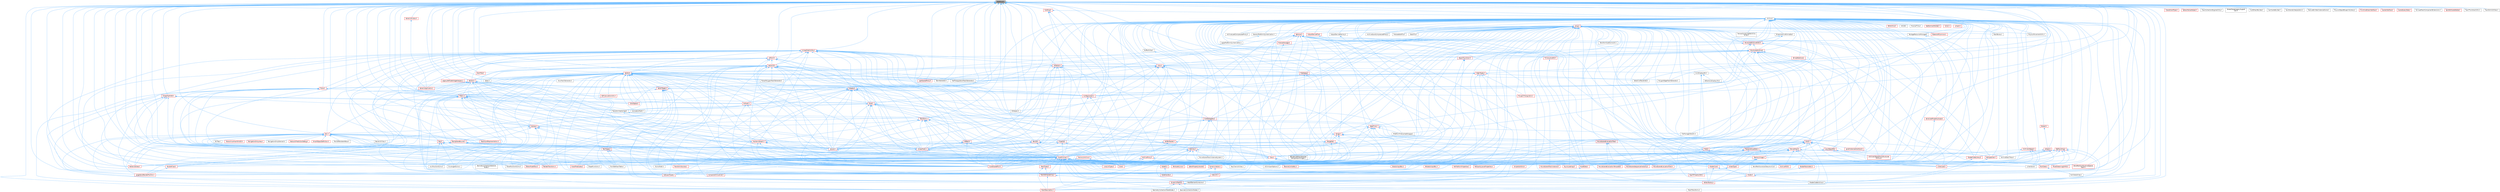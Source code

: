 digraph "MathFwd.h"
{
 // INTERACTIVE_SVG=YES
 // LATEX_PDF_SIZE
  bgcolor="transparent";
  edge [fontname=Helvetica,fontsize=10,labelfontname=Helvetica,labelfontsize=10];
  node [fontname=Helvetica,fontsize=10,shape=box,height=0.2,width=0.4];
  Node1 [id="Node000001",label="MathFwd.h",height=0.2,width=0.4,color="gray40", fillcolor="grey60", style="filled", fontcolor="black",tooltip=" "];
  Node1 -> Node2 [id="edge1_Node000001_Node000002",dir="back",color="steelblue1",style="solid",tooltip=" "];
  Node2 [id="Node000002",label="AIHelpers.h",height=0.2,width=0.4,color="grey40", fillcolor="white", style="filled",URL="$d1/d0d/AIHelpers_8h.html",tooltip=" "];
  Node1 -> Node3 [id="edge2_Node000001_Node000003",dir="back",color="steelblue1",style="solid",tooltip=" "];
  Node3 [id="Node000003",label="AnimationMath.h",height=0.2,width=0.4,color="grey40", fillcolor="white", style="filled",URL="$d3/d7b/AnimationMath_8h.html",tooltip=" "];
  Node1 -> Node4 [id="edge3_Node000001_Node000004",dir="back",color="steelblue1",style="solid",tooltip=" "];
  Node4 [id="Node000004",label="Archive.h",height=0.2,width=0.4,color="grey40", fillcolor="white", style="filled",URL="$d7/d3b/Archive_8h.html",tooltip=" "];
  Node4 -> Node5 [id="edge4_Node000004_Node000005",dir="back",color="steelblue1",style="solid",tooltip=" "];
  Node5 [id="Node000005",label="ApplePlatformSymbolication.h",height=0.2,width=0.4,color="grey40", fillcolor="white", style="filled",URL="$d5/d4c/ApplePlatformSymbolication_8h.html",tooltip=" "];
  Node4 -> Node6 [id="edge5_Node000004_Node000006",dir="back",color="steelblue1",style="solid",tooltip=" "];
  Node6 [id="Node000006",label="ArchiveLoadCompressedProxy.h",height=0.2,width=0.4,color="grey40", fillcolor="white", style="filled",URL="$d0/deb/ArchiveLoadCompressedProxy_8h.html",tooltip=" "];
  Node4 -> Node7 [id="edge6_Node000004_Node000007",dir="back",color="steelblue1",style="solid",tooltip=" "];
  Node7 [id="Node000007",label="ArchiveMD5.h",height=0.2,width=0.4,color="red", fillcolor="#FFF0F0", style="filled",URL="$d8/d7f/ArchiveMD5_8h.html",tooltip=" "];
  Node4 -> Node21 [id="edge7_Node000004_Node000021",dir="back",color="steelblue1",style="solid",tooltip=" "];
  Node21 [id="Node000021",label="ArchiveProxy.h",height=0.2,width=0.4,color="red", fillcolor="#FFF0F0", style="filled",URL="$dc/dda/ArchiveProxy_8h.html",tooltip=" "];
  Node21 -> Node22 [id="edge8_Node000021_Node000022",dir="back",color="steelblue1",style="solid",tooltip=" "];
  Node22 [id="Node000022",label="Core.h",height=0.2,width=0.4,color="red", fillcolor="#FFF0F0", style="filled",URL="$d6/dd7/Core_8h.html",tooltip=" "];
  Node21 -> Node31 [id="edge9_Node000021_Node000031",dir="back",color="steelblue1",style="solid",tooltip=" "];
  Node31 [id="Node000031",label="CoreSharedPCH.h",height=0.2,width=0.4,color="red", fillcolor="#FFF0F0", style="filled",URL="$d8/de5/CoreSharedPCH_8h.html",tooltip=" "];
  Node21 -> Node275 [id="edge10_Node000021_Node000275",dir="back",color="steelblue1",style="solid",tooltip=" "];
  Node275 [id="Node000275",label="Shader.h",height=0.2,width=0.4,color="red", fillcolor="#FFF0F0", style="filled",URL="$d2/dac/Shader_8h.html",tooltip=" "];
  Node275 -> Node585 [id="edge11_Node000275_Node000585",dir="back",color="steelblue1",style="solid",tooltip=" "];
  Node585 [id="Node000585",label="ShaderCodeArchive.h",height=0.2,width=0.4,color="grey40", fillcolor="white", style="filled",URL="$d4/dfd/ShaderCodeArchive_8h.html",tooltip=" "];
  Node275 -> Node593 [id="edge12_Node000275_Node000593",dir="back",color="steelblue1",style="solid",tooltip=" "];
  Node593 [id="Node000593",label="VertexFactory.h",height=0.2,width=0.4,color="red", fillcolor="#FFF0F0", style="filled",URL="$d8/dc4/VertexFactory_8h.html",tooltip=" "];
  Node4 -> Node8084 [id="edge13_Node000004_Node008084",dir="back",color="steelblue1",style="solid",tooltip=" "];
  Node8084 [id="Node008084",label="ArchiveSaveCompressedProxy.h",height=0.2,width=0.4,color="grey40", fillcolor="white", style="filled",URL="$d4/dee/ArchiveSaveCompressedProxy_8h.html",tooltip=" "];
  Node4 -> Node6401 [id="edge14_Node000004_Node006401",dir="back",color="steelblue1",style="solid",tooltip=" "];
  Node6401 [id="Node006401",label="ArchiveStackTrace.h",height=0.2,width=0.4,color="grey40", fillcolor="white", style="filled",URL="$d9/d16/ArchiveStackTrace_8h.html",tooltip=" "];
  Node4 -> Node8293 [id="edge15_Node000004_Node008293",dir="back",color="steelblue1",style="solid",tooltip=" "];
  Node8293 [id="Node008293",label="ArchiveUObject.h",height=0.2,width=0.4,color="red", fillcolor="#FFF0F0", style="filled",URL="$de/ddb/ArchiveUObject_8h.html",tooltip=" "];
  Node8293 -> Node715 [id="edge16_Node008293_Node000715",dir="back",color="steelblue1",style="solid",tooltip=" "];
  Node715 [id="Node000715",label="ArchiveUObjectFromStructured\lArchive.h",height=0.2,width=0.4,color="red", fillcolor="#FFF0F0", style="filled",URL="$d2/d52/ArchiveUObjectFromStructuredArchive_8h.html",tooltip=" "];
  Node8293 -> Node2986 [id="edge17_Node008293_Node002986",dir="back",color="steelblue1",style="solid",tooltip=" "];
  Node2986 [id="Node002986",label="LinkerLoad.h",height=0.2,width=0.4,color="red", fillcolor="#FFF0F0", style="filled",URL="$d7/def/LinkerLoad_8h.html",tooltip=" "];
  Node8293 -> Node5025 [id="edge18_Node008293_Node005025",dir="back",color="steelblue1",style="solid",tooltip=" "];
  Node5025 [id="Node005025",label="LinkerSave.h",height=0.2,width=0.4,color="grey40", fillcolor="white", style="filled",URL="$d5/d31/LinkerSave_8h.html",tooltip=" "];
  Node4 -> Node715 [id="edge19_Node000004_Node000715",dir="back",color="steelblue1",style="solid",tooltip=" "];
  Node4 -> Node8296 [id="edge20_Node000004_Node008296",dir="back",color="steelblue1",style="solid",tooltip=" "];
  Node8296 [id="Node008296",label="Array.h",height=0.2,width=0.4,color="red", fillcolor="#FFF0F0", style="filled",URL="$df/dd0/Array_8h.html",tooltip=" "];
  Node8296 -> Node2 [id="edge21_Node008296_Node000002",dir="back",color="steelblue1",style="solid",tooltip=" "];
  Node8296 -> Node6 [id="edge22_Node008296_Node000006",dir="back",color="steelblue1",style="solid",tooltip=" "];
  Node8296 -> Node8084 [id="edge23_Node008296_Node008084",dir="back",color="steelblue1",style="solid",tooltip=" "];
  Node8296 -> Node6401 [id="edge24_Node008296_Node006401",dir="back",color="steelblue1",style="solid",tooltip=" "];
  Node8296 -> Node715 [id="edge25_Node008296_Node000715",dir="back",color="steelblue1",style="solid",tooltip=" "];
  Node8296 -> Node927 [id="edge26_Node008296_Node000927",dir="back",color="steelblue1",style="solid",tooltip=" "];
  Node927 [id="Node000927",label="AssetData.h",height=0.2,width=0.4,color="red", fillcolor="#FFF0F0", style="filled",URL="$d9/d19/AssetData_8h.html",tooltip=" "];
  Node927 -> Node722 [id="edge27_Node000927_Node000722",dir="back",color="steelblue1",style="solid",tooltip=" "];
  Node722 [id="Node000722",label="NoExportTypes.h",height=0.2,width=0.4,color="red", fillcolor="#FFF0F0", style="filled",URL="$d3/d21/NoExportTypes_8h.html",tooltip=" "];
  Node8296 -> Node5326 [id="edge28_Node008296_Node005326",dir="back",color="steelblue1",style="solid",tooltip=" "];
  Node5326 [id="Node005326",label="AsyncLoading2.h",height=0.2,width=0.4,color="red", fillcolor="#FFF0F0", style="filled",URL="$dd/db7/AsyncLoading2_8h.html",tooltip=" "];
  Node8296 -> Node8501 [id="edge29_Node008296_Node008501",dir="back",color="steelblue1",style="solid",tooltip=" "];
  Node8501 [id="Node008501",label="BinaryArchiveFormatter.h",height=0.2,width=0.4,color="grey40", fillcolor="white", style="filled",URL="$d2/d01/BinaryArchiveFormatter_8h.html",tooltip=" "];
  Node8501 -> Node7397 [id="edge30_Node008501_Node007397",dir="back",color="steelblue1",style="solid",tooltip=" "];
  Node7397 [id="Node007397",label="StructuredArchive.h",height=0.2,width=0.4,color="red", fillcolor="#FFF0F0", style="filled",URL="$d9/d1e/StructuredArchive_8h.html",tooltip=" "];
  Node7397 -> Node715 [id="edge31_Node007397_Node000715",dir="back",color="steelblue1",style="solid",tooltip=" "];
  Node7397 -> Node716 [id="edge32_Node007397_Node000716",dir="back",color="steelblue1",style="solid",tooltip=" "];
  Node716 [id="Node000716",label="Class.h",height=0.2,width=0.4,color="red", fillcolor="#FFF0F0", style="filled",URL="$d4/d05/Class_8h.html",tooltip=" "];
  Node716 -> Node927 [id="edge33_Node000716_Node000927",dir="back",color="steelblue1",style="solid",tooltip=" "];
  Node716 -> Node3822 [id="edge34_Node000716_Node003822",dir="back",color="steelblue1",style="solid",tooltip=" "];
  Node3822 [id="Node003822",label="LiveLinkTypes.h",height=0.2,width=0.4,color="red", fillcolor="#FFF0F0", style="filled",URL="$d2/d4c/LiveLinkTypes_8h.html",tooltip=" "];
  Node716 -> Node4914 [id="edge35_Node000716_Node004914",dir="back",color="steelblue1",style="solid",tooltip=" "];
  Node4914 [id="Node004914",label="MovieSceneEvaluationField.h",height=0.2,width=0.4,color="red", fillcolor="#FFF0F0", style="filled",URL="$d6/d5d/MovieSceneEvaluationField_8h.html",tooltip=" "];
  Node716 -> Node2724 [id="edge36_Node000716_Node002724",dir="back",color="steelblue1",style="solid",tooltip=" "];
  Node2724 [id="Node002724",label="MovieSceneEvaluationTemplate.h",height=0.2,width=0.4,color="red", fillcolor="#FFF0F0", style="filled",URL="$d9/d34/MovieSceneEvaluationTemplate_8h.html",tooltip=" "];
  Node716 -> Node4919 [id="edge37_Node000716_Node004919",dir="back",color="steelblue1",style="solid",tooltip=" "];
  Node4919 [id="Node004919",label="MovieSceneSequenceHierarchy.h",height=0.2,width=0.4,color="red", fillcolor="#FFF0F0", style="filled",URL="$d0/dd7/MovieSceneSequenceHierarchy_8h.html",tooltip=" "];
  Node716 -> Node2708 [id="edge38_Node000716_Node002708",dir="back",color="steelblue1",style="solid",tooltip=" "];
  Node2708 [id="Node002708",label="MovieSceneTrackInstance.h",height=0.2,width=0.4,color="red", fillcolor="#FFF0F0", style="filled",URL="$d4/d28/MovieSceneTrackInstance_8h.html",tooltip=" "];
  Node716 -> Node2987 [id="edge39_Node000716_Node002987",dir="back",color="steelblue1",style="solid",tooltip=" "];
  Node2987 [id="Node002987",label="UnrealType.h",height=0.2,width=0.4,color="red", fillcolor="#FFF0F0", style="filled",URL="$d6/d2f/UnrealType_8h.html",tooltip=" "];
  Node2987 -> Node2127 [id="edge40_Node002987_Node002127",dir="back",color="steelblue1",style="solid",tooltip=" "];
  Node2127 [id="Node002127",label="ComponentVisualizer.h",height=0.2,width=0.4,color="red", fillcolor="#FFF0F0", style="filled",URL="$d3/d9b/ComponentVisualizer_8h.html",tooltip=" "];
  Node2987 -> Node3814 [id="edge41_Node002987_Node003814",dir="back",color="steelblue1",style="solid",tooltip=" "];
  Node3814 [id="Node003814",label="RigVMPropertyPath.h",height=0.2,width=0.4,color="red", fillcolor="#FFF0F0", style="filled",URL="$da/dfd/RigVMPropertyPath_8h.html",tooltip=" "];
  Node7397 -> Node7400 [id="edge42_Node007397_Node007400",dir="back",color="steelblue1",style="solid",tooltip=" "];
  Node7400 [id="Node007400",label="Color.h",height=0.2,width=0.4,color="red", fillcolor="#FFF0F0", style="filled",URL="$dd/dac/Color_8h.html",tooltip=" "];
  Node7400 -> Node7403 [id="edge43_Node007400_Node007403",dir="back",color="steelblue1",style="solid",tooltip=" "];
  Node7403 [id="Node007403",label="AxisDisplayInfo.h",height=0.2,width=0.4,color="grey40", fillcolor="white", style="filled",URL="$d4/d98/AxisDisplayInfo_8h.html",tooltip=" "];
  Node7403 -> Node7404 [id="edge44_Node007403_Node007404",dir="back",color="steelblue1",style="solid",tooltip=" "];
  Node7404 [id="Node007404",label="EditorAxisDisplayInfo.h",height=0.2,width=0.4,color="grey40", fillcolor="white", style="filled",URL="$de/d16/EditorAxisDisplayInfo_8h.html",tooltip=" "];
  Node7403 -> Node4051 [id="edge45_Node007403_Node004051",dir="back",color="steelblue1",style="solid",tooltip=" "];
  Node4051 [id="Node004051",label="SRotatorInputBox.h",height=0.2,width=0.4,color="red", fillcolor="#FFF0F0", style="filled",URL="$de/dd2/SRotatorInputBox_8h.html",tooltip=" "];
  Node7403 -> Node4054 [id="edge46_Node007403_Node004054",dir="back",color="steelblue1",style="solid",tooltip=" "];
  Node4054 [id="Node004054",label="SVectorInputBox.h",height=0.2,width=0.4,color="red", fillcolor="#FFF0F0", style="filled",URL="$df/d44/SVectorInputBox_8h.html",tooltip=" "];
  Node7400 -> Node7412 [id="edge47_Node007400_Node007412",dir="back",color="steelblue1",style="solid",tooltip=" "];
  Node7412 [id="Node007412",label="ColorSpace.h",height=0.2,width=0.4,color="red", fillcolor="#FFF0F0", style="filled",URL="$de/d18/ColorSpace_8h.html",tooltip=" "];
  Node7400 -> Node5307 [id="edge48_Node007400_Node005307",dir="back",color="steelblue1",style="solid",tooltip=" "];
  Node5307 [id="Node005307",label="ConfigCacheIni.h",height=0.2,width=0.4,color="red", fillcolor="#FFF0F0", style="filled",URL="$dd/d3f/ConfigCacheIni_8h.html",tooltip=" "];
  Node5307 -> Node22 [id="edge49_Node005307_Node000022",dir="back",color="steelblue1",style="solid",tooltip=" "];
  Node5307 -> Node31 [id="edge50_Node005307_Node000031",dir="back",color="steelblue1",style="solid",tooltip=" "];
  Node7400 -> Node22 [id="edge51_Node007400_Node000022",dir="back",color="steelblue1",style="solid",tooltip=" "];
  Node7400 -> Node31 [id="edge52_Node007400_Node000031",dir="back",color="steelblue1",style="solid",tooltip=" "];
  Node7400 -> Node7414 [id="edge53_Node007400_Node007414",dir="back",color="steelblue1",style="solid",tooltip=" "];
  Node7414 [id="Node007414",label="FileHelper.h",height=0.2,width=0.4,color="red", fillcolor="#FFF0F0", style="filled",URL="$d8/dfe/FileHelper_8h.html",tooltip=" "];
  Node7414 -> Node22 [id="edge54_Node007414_Node000022",dir="back",color="steelblue1",style="solid",tooltip=" "];
  Node7414 -> Node31 [id="edge55_Node007414_Node000031",dir="back",color="steelblue1",style="solid",tooltip=" "];
  Node7400 -> Node2390 [id="edge56_Node007400_Node002390",dir="back",color="steelblue1",style="solid",tooltip=" "];
  Node2390 [id="Node002390",label="LightSceneProxy.h",height=0.2,width=0.4,color="red", fillcolor="#FFF0F0", style="filled",URL="$d1/d0e/LightSceneProxy_8h.html",tooltip=" "];
  Node7400 -> Node722 [id="edge57_Node007400_Node000722",dir="back",color="steelblue1",style="solid",tooltip=" "];
  Node7400 -> Node7434 [id="edge58_Node007400_Node007434",dir="back",color="steelblue1",style="solid",tooltip=" "];
  Node7434 [id="Node007434",label="SHMath.h",height=0.2,width=0.4,color="red", fillcolor="#FFF0F0", style="filled",URL="$d5/dd8/SHMath_8h.html",tooltip=" "];
  Node7434 -> Node22 [id="edge59_Node007434_Node000022",dir="back",color="steelblue1",style="solid",tooltip=" "];
  Node7434 -> Node31 [id="edge60_Node007434_Node000031",dir="back",color="steelblue1",style="solid",tooltip=" "];
  Node7400 -> Node7368 [id="edge61_Node007400_Node007368",dir="back",color="steelblue1",style="solid",tooltip=" "];
  Node7368 [id="Node007368",label="UnrealMath.h",height=0.2,width=0.4,color="red", fillcolor="#FFF0F0", style="filled",URL="$d8/db2/UnrealMath_8h.html",tooltip=" "];
  Node7368 -> Node22 [id="edge62_Node007368_Node000022",dir="back",color="steelblue1",style="solid",tooltip=" "];
  Node7368 -> Node5336 [id="edge63_Node007368_Node005336",dir="back",color="steelblue1",style="solid",tooltip=" "];
  Node5336 [id="Node005336",label="CoreMinimal.h",height=0.2,width=0.4,color="red", fillcolor="#FFF0F0", style="filled",URL="$d7/d67/CoreMinimal_8h.html",tooltip=" "];
  Node5336 -> Node7 [id="edge64_Node005336_Node000007",dir="back",color="steelblue1",style="solid",tooltip=" "];
  Node5336 -> Node5326 [id="edge65_Node005336_Node005326",dir="back",color="steelblue1",style="solid",tooltip=" "];
  Node5336 -> Node4869 [id="edge66_Node005336_Node004869",dir="back",color="steelblue1",style="solid",tooltip=" "];
  Node4869 [id="Node004869",label="AttributeCurve.h",height=0.2,width=0.4,color="red", fillcolor="#FFF0F0", style="filled",URL="$d6/d16/AttributeCurve_8h.html",tooltip=" "];
  Node5336 -> Node356 [id="edge67_Node005336_Node000356",dir="back",color="steelblue1",style="solid",tooltip=" "];
  Node356 [id="Node000356",label="AxisAngleGizmo.h",height=0.2,width=0.4,color="grey40", fillcolor="white", style="filled",URL="$d1/d0b/AxisAngleGizmo_8h.html",tooltip=" "];
  Node5336 -> Node357 [id="edge68_Node005336_Node000357",dir="back",color="steelblue1",style="solid",tooltip=" "];
  Node357 [id="Node000357",label="AxisPositionGizmo.h",height=0.2,width=0.4,color="grey40", fillcolor="white", style="filled",URL="$d1/d25/AxisPositionGizmo_8h.html",tooltip=" "];
  Node5336 -> Node5555 [id="edge69_Node005336_Node005555",dir="back",color="steelblue1",style="solid",tooltip=" "];
  Node5555 [id="Node005555",label="BulkData.h",height=0.2,width=0.4,color="red", fillcolor="#FFF0F0", style="filled",URL="$d4/d8e/BulkData_8h.html",tooltip=" "];
  Node5555 -> Node5558 [id="edge70_Node005555_Node005558",dir="back",color="steelblue1",style="solid",tooltip=" "];
  Node5558 [id="Node005558",label="BulkDataWriter.h",height=0.2,width=0.4,color="grey40", fillcolor="white", style="filled",URL="$dc/dcb/BulkDataWriter_8h.html",tooltip=" "];
  Node5336 -> Node2127 [id="edge71_Node005336_Node002127",dir="back",color="steelblue1",style="solid",tooltip=" "];
  Node5336 -> Node22 [id="edge72_Node005336_Node000022",dir="back",color="steelblue1",style="solid",tooltip=" "];
  Node5336 -> Node31 [id="edge73_Node005336_Node000031",dir="back",color="steelblue1",style="solid",tooltip=" "];
  Node5336 -> Node5932 [id="edge74_Node005336_Node005932",dir="back",color="steelblue1",style="solid",tooltip=" "];
  Node5932 [id="Node005932",label="DoubleFloat.h",height=0.2,width=0.4,color="red", fillcolor="#FFF0F0", style="filled",URL="$d6/d32/DoubleFloat_8h.html",tooltip=" "];
  Node5932 -> Node5933 [id="edge75_Node005932_Node005933",dir="back",color="steelblue1",style="solid",tooltip=" "];
  Node5933 [id="Node005933",label="LargeWorldRenderPosition.h",height=0.2,width=0.4,color="red", fillcolor="#FFF0F0", style="filled",URL="$d8/dc0/LargeWorldRenderPosition_8h.html",tooltip=" "];
  Node5336 -> Node5957 [id="edge76_Node005336_Node005957",dir="back",color="steelblue1",style="solid",tooltip=" "];
  Node5957 [id="Node005957",label="DynamicVector.h",height=0.2,width=0.4,color="red", fillcolor="#FFF0F0", style="filled",URL="$d5/dfc/DynamicVector_8h.html",tooltip=" "];
  Node5957 -> Node5961 [id="edge77_Node005957_Node005961",dir="back",color="steelblue1",style="solid",tooltip=" "];
  Node5961 [id="Node005961",label="DynamicMesh3.h",height=0.2,width=0.4,color="red", fillcolor="#FFF0F0", style="filled",URL="$d5/d34/DynamicMesh3_8h.html",tooltip=" "];
  Node5961 -> Node170 [id="edge78_Node005961_Node000170",dir="back",color="steelblue1",style="solid",tooltip=" "];
  Node170 [id="Node000170",label="GeometryCollectionMakeNodes.h",height=0.2,width=0.4,color="grey40", fillcolor="white", style="filled",URL="$d6/d20/GeometryCollectionMakeNodes_8h.html",tooltip=" "];
  Node5961 -> Node171 [id="edge79_Node005961_Node000171",dir="back",color="steelblue1",style="solid",tooltip=" "];
  Node171 [id="Node000171",label="GeometryCollectionNodes.h",height=0.2,width=0.4,color="grey40", fillcolor="white", style="filled",URL="$d6/d73/GeometryCollectionNodes_8h.html",tooltip=" "];
  Node5961 -> Node6013 [id="edge80_Node005961_Node006013",dir="back",color="steelblue1",style="solid",tooltip=" "];
  Node6013 [id="Node006013",label="MeshTransforms.h",height=0.2,width=0.4,color="grey40", fillcolor="white", style="filled",URL="$dd/d4c/MeshTransforms_8h.html",tooltip=" "];
  Node5957 -> Node6041 [id="edge81_Node005957_Node006041",dir="back",color="steelblue1",style="solid",tooltip=" "];
  Node6041 [id="Node006041",label="IndexUtil.h",height=0.2,width=0.4,color="red", fillcolor="#FFF0F0", style="filled",URL="$d2/d70/IndexUtil_8h.html",tooltip=" "];
  Node6041 -> Node5961 [id="edge82_Node006041_Node005961",dir="back",color="steelblue1",style="solid",tooltip=" "];
  Node5336 -> Node4547 [id="edge83_Node005336_Node004547",dir="back",color="steelblue1",style="solid",tooltip=" "];
  Node4547 [id="Node004547",label="EditorModeTools.h",height=0.2,width=0.4,color="red", fillcolor="#FFF0F0", style="filled",URL="$d3/d8a/EditorModeTools_8h.html",tooltip=" "];
  Node5336 -> Node6119 [id="edge84_Node005336_Node006119",dir="back",color="steelblue1",style="solid",tooltip=" "];
  Node6119 [id="Node006119",label="ExactPredicates.h",height=0.2,width=0.4,color="red", fillcolor="#FFF0F0", style="filled",URL="$d4/d99/ExactPredicates_8h.html",tooltip=" "];
  Node5336 -> Node6269 [id="edge85_Node005336_Node006269",dir="back",color="steelblue1",style="solid",tooltip=" "];
  Node6269 [id="Node006269",label="GenericOctree.h",height=0.2,width=0.4,color="red", fillcolor="#FFF0F0", style="filled",URL="$de/de6/GenericOctree_8h.html",tooltip=" "];
  Node5336 -> Node170 [id="edge86_Node005336_Node000170",dir="back",color="steelblue1",style="solid",tooltip=" "];
  Node5336 -> Node171 [id="edge87_Node005336_Node000171",dir="back",color="steelblue1",style="solid",tooltip=" "];
  Node5336 -> Node6306 [id="edge88_Node005336_Node006306",dir="back",color="steelblue1",style="solid",tooltip=" "];
  Node6306 [id="Node006306",label="GeometryCollectionSelection\lNodes.h",height=0.2,width=0.4,color="grey40", fillcolor="white", style="filled",URL="$dc/d14/GeometryCollectionSelectionNodes_8h.html",tooltip=" "];
  Node5336 -> Node4848 [id="edge89_Node005336_Node004848",dir="back",color="steelblue1",style="solid",tooltip=" "];
  Node4848 [id="Node004848",label="GizmoMath.h",height=0.2,width=0.4,color="grey40", fillcolor="white", style="filled",URL="$d6/d84/GizmoMath_8h.html",tooltip=" "];
  Node5336 -> Node6518 [id="edge90_Node005336_Node006518",dir="back",color="steelblue1",style="solid",tooltip=" "];
  Node6518 [id="Node006518",label="IPixelStreaming2HMD.h",height=0.2,width=0.4,color="red", fillcolor="#FFF0F0", style="filled",URL="$d5/d8e/IPixelStreaming2HMD_8h.html",tooltip=" "];
  Node5336 -> Node6604 [id="edge91_Node005336_Node006604",dir="back",color="steelblue1",style="solid",tooltip=" "];
  Node6604 [id="Node006604",label="KeyChainUtilities.h",height=0.2,width=0.4,color="grey40", fillcolor="white", style="filled",URL="$db/d66/KeyChainUtilities_8h.html",tooltip=" "];
  Node5336 -> Node5933 [id="edge92_Node005336_Node005933",dir="back",color="steelblue1",style="solid",tooltip=" "];
  Node5336 -> Node6619 [id="edge93_Node005336_Node006619",dir="back",color="steelblue1",style="solid",tooltip=" "];
  Node6619 [id="Node006619",label="LatentPropertyHandle.h",height=0.2,width=0.4,color="red", fillcolor="#FFF0F0", style="filled",URL="$d2/d4e/LatentPropertyHandle_8h.html",tooltip=" "];
  Node5336 -> Node2986 [id="edge94_Node005336_Node002986",dir="back",color="steelblue1",style="solid",tooltip=" "];
  Node5336 -> Node5025 [id="edge95_Node005336_Node005025",dir="back",color="steelblue1",style="solid",tooltip=" "];
  Node5336 -> Node3822 [id="edge96_Node005336_Node003822",dir="back",color="steelblue1",style="solid",tooltip=" "];
  Node5336 -> Node5458 [id="edge97_Node005336_Node005458",dir="back",color="steelblue1",style="solid",tooltip=" "];
  Node5458 [id="Node005458",label="MeshAttributeArray.h",height=0.2,width=0.4,color="red", fillcolor="#FFF0F0", style="filled",URL="$dd/dcf/MeshAttributeArray_8h.html",tooltip=" "];
  Node5458 -> Node5467 [id="edge98_Node005458_Node005467",dir="back",color="steelblue1",style="solid",tooltip=" "];
  Node5467 [id="Node005467",label="MeshDescription.h",height=0.2,width=0.4,color="red", fillcolor="#FFF0F0", style="filled",URL="$d5/d91/MeshDescription_8h.html",tooltip=" "];
  Node5458 -> Node5476 [id="edge99_Node005458_Node005476",dir="back",color="steelblue1",style="solid",tooltip=" "];
  Node5476 [id="Node005476",label="MeshElementContainer.h",height=0.2,width=0.4,color="grey40", fillcolor="white", style="filled",URL="$d1/dfa/MeshElementContainer_8h.html",tooltip=" "];
  Node5476 -> Node5467 [id="edge100_Node005476_Node005467",dir="back",color="steelblue1",style="solid",tooltip=" "];
  Node5336 -> Node5476 [id="edge101_Node005336_Node005476",dir="back",color="steelblue1",style="solid",tooltip=" "];
  Node5336 -> Node6718 [id="edge102_Node005336_Node006718",dir="back",color="steelblue1",style="solid",tooltip=" "];
  Node6718 [id="Node006718",label="MeshTypes.h",height=0.2,width=0.4,color="red", fillcolor="#FFF0F0", style="filled",URL="$dd/d98/MeshTypes_8h.html",tooltip=" "];
  Node6718 -> Node5458 [id="edge103_Node006718_Node005458",dir="back",color="steelblue1",style="solid",tooltip=" "];
  Node6718 -> Node5467 [id="edge104_Node006718_Node005467",dir="back",color="steelblue1",style="solid",tooltip=" "];
  Node5336 -> Node4914 [id="edge105_Node005336_Node004914",dir="back",color="steelblue1",style="solid",tooltip=" "];
  Node5336 -> Node2724 [id="edge106_Node005336_Node002724",dir="back",color="steelblue1",style="solid",tooltip=" "];
  Node5336 -> Node4919 [id="edge107_Node005336_Node004919",dir="back",color="steelblue1",style="solid",tooltip=" "];
  Node5336 -> Node6864 [id="edge108_Node005336_Node006864",dir="back",color="steelblue1",style="solid",tooltip=" "];
  Node6864 [id="Node006864",label="NodeHandle.h",height=0.2,width=0.4,color="red", fillcolor="#FFF0F0", style="filled",URL="$d2/d9b/NodeHandle_8h.html",tooltip=" "];
  Node5336 -> Node6866 [id="edge109_Node005336_Node006866",dir="back",color="steelblue1",style="solid",tooltip=" "];
  Node6866 [id="Node006866",label="NodeID.h",height=0.2,width=0.4,color="red", fillcolor="#FFF0F0", style="filled",URL="$d2/ddd/NodeID_8h.html",tooltip=" "];
  Node6866 -> Node6864 [id="edge110_Node006866_Node006864",dir="back",color="steelblue1",style="solid",tooltip=" "];
  Node5336 -> Node6915 [id="edge111_Node005336_Node006915",dir="back",color="steelblue1",style="solid",tooltip=" "];
  Node6915 [id="Node006915",label="PerPlatformProperties.h",height=0.2,width=0.4,color="red", fillcolor="#FFF0F0", style="filled",URL="$df/d71/CoreUObject_2Public_2UObject_2PerPlatformProperties_8h.html",tooltip=" "];
  Node5336 -> Node6921 [id="edge112_Node005336_Node006921",dir="back",color="steelblue1",style="solid",tooltip=" "];
  Node6921 [id="Node006921",label="PerQualityLevelProperties.h",height=0.2,width=0.4,color="red", fillcolor="#FFF0F0", style="filled",URL="$d6/dcd/PerQualityLevelProperties_8h.html",tooltip=" "];
  Node5336 -> Node358 [id="edge113_Node005336_Node000358",dir="back",color="steelblue1",style="solid",tooltip=" "];
  Node358 [id="Node000358",label="PlanePositionGizmo.h",height=0.2,width=0.4,color="grey40", fillcolor="white", style="filled",URL="$d0/df0/PlanePositionGizmo_8h.html",tooltip=" "];
  Node5336 -> Node6968 [id="edge114_Node005336_Node006968",dir="back",color="steelblue1",style="solid",tooltip=" "];
  Node6968 [id="Node006968",label="PointSetHashTable.h",height=0.2,width=0.4,color="grey40", fillcolor="white", style="filled",URL="$dd/d74/PointSetHashTable_8h.html",tooltip=" "];
  Node5336 -> Node5330 [id="edge115_Node005336_Node005330",dir="back",color="steelblue1",style="solid",tooltip=" "];
  Node5330 [id="Node005330",label="RenderTransform.h",height=0.2,width=0.4,color="red", fillcolor="#FFF0F0", style="filled",URL="$d7/d9f/RenderTransform_8h.html",tooltip=" "];
  Node5336 -> Node3814 [id="edge116_Node005336_Node003814",dir="back",color="steelblue1",style="solid",tooltip=" "];
  Node5336 -> Node4038 [id="edge117_Node005336_Node004038",dir="back",color="steelblue1",style="solid",tooltip=" "];
  Node4038 [id="Node004038",label="SCSVImportOptions.h",height=0.2,width=0.4,color="grey40", fillcolor="white", style="filled",URL="$d7/dfe/SCSVImportOptions_8h.html",tooltip=" "];
  Node5336 -> Node4041 [id="edge118_Node005336_Node004041",dir="back",color="steelblue1",style="solid",tooltip=" "];
  Node4041 [id="Node004041",label="SNameComboBox.h",height=0.2,width=0.4,color="red", fillcolor="#FFF0F0", style="filled",URL="$d8/d4b/SNameComboBox_8h.html",tooltip=" "];
  Node5336 -> Node4051 [id="edge119_Node005336_Node004051",dir="back",color="steelblue1",style="solid",tooltip=" "];
  Node5336 -> Node4054 [id="edge120_Node005336_Node004054",dir="back",color="steelblue1",style="solid",tooltip=" "];
  Node5336 -> Node275 [id="edge121_Node005336_Node000275",dir="back",color="steelblue1",style="solid",tooltip=" "];
  Node5336 -> Node585 [id="edge122_Node005336_Node000585",dir="back",color="steelblue1",style="solid",tooltip=" "];
  Node5336 -> Node6379 [id="edge123_Node005336_Node006379",dir="back",color="steelblue1",style="solid",tooltip=" "];
  Node6379 [id="Node006379",label="ShaderCore.h",height=0.2,width=0.4,color="red", fillcolor="#FFF0F0", style="filled",URL="$d2/dc9/ShaderCore_8h.html",tooltip=" "];
  Node6379 -> Node275 [id="edge124_Node006379_Node000275",dir="back",color="steelblue1",style="solid",tooltip=" "];
  Node6379 -> Node593 [id="edge125_Node006379_Node000593",dir="back",color="steelblue1",style="solid",tooltip=" "];
  Node5336 -> Node7069 [id="edge126_Node005336_Node007069",dir="back",color="steelblue1",style="solid",tooltip=" "];
  Node7069 [id="Node007069",label="ShaderParameters.h",height=0.2,width=0.4,color="red", fillcolor="#FFF0F0", style="filled",URL="$d5/d63/ShaderParameters_8h.html",tooltip=" "];
  Node7069 -> Node275 [id="edge127_Node007069_Node000275",dir="back",color="steelblue1",style="solid",tooltip=" "];
  Node5336 -> Node3154 [id="edge128_Node005336_Node003154",dir="back",color="steelblue1",style="solid",tooltip=" "];
  Node3154 [id="Node003154",label="ShapeFunctions.h",height=0.2,width=0.4,color="grey40", fillcolor="white", style="filled",URL="$db/d4b/ShapeFunctions_8h.html",tooltip=" "];
  Node5336 -> Node7078 [id="edge129_Node005336_Node007078",dir="back",color="steelblue1",style="solid",tooltip=" "];
  Node7078 [id="Node007078",label="SimpleCellGrid.h",height=0.2,width=0.4,color="red", fillcolor="#FFF0F0", style="filled",URL="$d6/d59/SimpleCellGrid_8h.html",tooltip=" "];
  Node5336 -> Node368 [id="edge130_Node005336_Node000368",dir="back",color="steelblue1",style="solid",tooltip=" "];
  Node368 [id="Node000368",label="TransformSources.h",height=0.2,width=0.4,color="red", fillcolor="#FFF0F0", style="filled",URL="$d3/ddb/TransformSources_8h.html",tooltip=" "];
  Node5336 -> Node593 [id="edge131_Node005336_Node000593",dir="back",color="steelblue1",style="solid",tooltip=" "];
  Node5336 -> Node7355 [id="edge132_Node005336_Node007355",dir="back",color="steelblue1",style="solid",tooltip=" "];
  Node7355 [id="Node007355",label="WorldPartitionActorDescArchive.h",height=0.2,width=0.4,color="grey40", fillcolor="white", style="filled",URL="$d4/de5/WorldPartitionActorDescArchive_8h.html",tooltip=" "];
  Node5336 -> Node16 [id="edge133_Node005336_Node000016",dir="back",color="steelblue1",style="solid",tooltip=" "];
  Node16 [id="Node000016",label="WorldPartitionRuntimeSpatial\lHash.h",height=0.2,width=0.4,color="red", fillcolor="#FFF0F0", style="filled",URL="$da/dbe/WorldPartitionRuntimeSpatialHash_8h.html",tooltip=" "];
  Node7368 -> Node31 [id="edge134_Node007368_Node000031",dir="back",color="steelblue1",style="solid",tooltip=" "];
  Node7400 -> Node7386 [id="edge135_Node007400_Node007386",dir="back",color="steelblue1",style="solid",tooltip=" "];
  Node7386 [id="Node007386",label="Variant.h",height=0.2,width=0.4,color="red", fillcolor="#FFF0F0", style="filled",URL="$de/d56/Variant_8h.html",tooltip=" "];
  Node7386 -> Node22 [id="edge136_Node007386_Node000022",dir="back",color="steelblue1",style="solid",tooltip=" "];
  Node7400 -> Node7691 [id="edge137_Node007400_Node007691",dir="back",color="steelblue1",style="solid",tooltip=" "];
  Node7691 [id="Node007691",label="Vector.h",height=0.2,width=0.4,color="red", fillcolor="#FFF0F0", style="filled",URL="$d6/dbe/Vector_8h.html",tooltip=" "];
  Node7691 -> Node3 [id="edge138_Node007691_Node000003",dir="back",color="steelblue1",style="solid",tooltip=" "];
  Node7691 -> Node356 [id="edge139_Node007691_Node000356",dir="back",color="steelblue1",style="solid",tooltip=" "];
  Node7691 -> Node357 [id="edge140_Node007691_Node000357",dir="back",color="steelblue1",style="solid",tooltip=" "];
  Node7691 -> Node5334 [id="edge141_Node007691_Node005334",dir="back",color="steelblue1",style="solid",tooltip=" "];
  Node5334 [id="Node005334",label="BezierUtilities.h",height=0.2,width=0.4,color="grey40", fillcolor="white", style="filled",URL="$d4/db1/BezierUtilities_8h.html",tooltip=" "];
  Node7691 -> Node5332 [id="edge142_Node007691_Node005332",dir="back",color="steelblue1",style="solid",tooltip=" "];
  Node5332 [id="Node005332",label="Box.h",height=0.2,width=0.4,color="red", fillcolor="#FFF0F0", style="filled",URL="$de/d0f/Box_8h.html",tooltip=" "];
  Node5332 -> Node5333 [id="edge143_Node005332_Node005333",dir="back",color="steelblue1",style="solid",tooltip=" "];
  Node5333 [id="Node005333",label="BVTree.h",height=0.2,width=0.4,color="grey40", fillcolor="white", style="filled",URL="$d0/d4e/BVTree_8h.html",tooltip=" "];
  Node5332 -> Node5334 [id="edge144_Node005332_Node005334",dir="back",color="steelblue1",style="solid",tooltip=" "];
  Node5332 -> Node5335 [id="edge145_Node005332_Node005335",dir="back",color="steelblue1",style="solid",tooltip=" "];
  Node5335 [id="Node005335",label="BoxSphereBounds.h",height=0.2,width=0.4,color="red", fillcolor="#FFF0F0", style="filled",URL="$d3/d0a/BoxSphereBounds_8h.html",tooltip=" "];
  Node5335 -> Node22 [id="edge146_Node005335_Node000022",dir="back",color="steelblue1",style="solid",tooltip=" "];
  Node5335 -> Node5336 [id="edge147_Node005335_Node005336",dir="back",color="steelblue1",style="solid",tooltip=" "];
  Node5335 -> Node31 [id="edge148_Node005335_Node000031",dir="back",color="steelblue1",style="solid",tooltip=" "];
  Node5335 -> Node6269 [id="edge149_Node005335_Node006269",dir="back",color="steelblue1",style="solid",tooltip=" "];
  Node5335 -> Node722 [id="edge150_Node005335_Node000722",dir="back",color="steelblue1",style="solid",tooltip=" "];
  Node5335 -> Node5330 [id="edge151_Node005335_Node005330",dir="back",color="steelblue1",style="solid",tooltip=" "];
  Node5335 -> Node7368 [id="edge152_Node005335_Node007368",dir="back",color="steelblue1",style="solid",tooltip=" "];
  Node5335 -> Node7386 [id="edge153_Node005335_Node007386",dir="back",color="steelblue1",style="solid",tooltip=" "];
  Node5332 -> Node7229 [id="edge154_Node005332_Node007229",dir="back",color="steelblue1",style="solid",tooltip=" "];
  Node7229 [id="Node007229",label="BoxTypes.h",height=0.2,width=0.4,color="red", fillcolor="#FFF0F0", style="filled",URL="$d2/da2/BoxTypes_8h.html",tooltip=" "];
  Node7229 -> Node5961 [id="edge155_Node007229_Node005961",dir="back",color="steelblue1",style="solid",tooltip=" "];
  Node7229 -> Node6968 [id="edge156_Node007229_Node006968",dir="back",color="steelblue1",style="solid",tooltip=" "];
  Node5332 -> Node2127 [id="edge157_Node005332_Node002127",dir="back",color="steelblue1",style="solid",tooltip=" "];
  Node5332 -> Node22 [id="edge158_Node005332_Node000022",dir="back",color="steelblue1",style="solid",tooltip=" "];
  Node5332 -> Node5336 [id="edge159_Node005332_Node005336",dir="back",color="steelblue1",style="solid",tooltip=" "];
  Node5332 -> Node31 [id="edge160_Node005332_Node000031",dir="back",color="steelblue1",style="solid",tooltip=" "];
  Node5332 -> Node4547 [id="edge161_Node005332_Node004547",dir="back",color="steelblue1",style="solid",tooltip=" "];
  Node5332 -> Node6269 [id="edge162_Node005332_Node006269",dir="back",color="steelblue1",style="solid",tooltip=" "];
  Node5332 -> Node7388 [id="edge163_Node005332_Node007388",dir="back",color="steelblue1",style="solid",tooltip=" "];
  Node7388 [id="Node007388",label="HierarchicalHashGrid2D.h",height=0.2,width=0.4,color="red", fillcolor="#FFF0F0", style="filled",URL="$d0/d70/HierarchicalHashGrid2D_8h.html",tooltip=" "];
  Node5332 -> Node7389 [id="edge164_Node005332_Node007389",dir="back",color="steelblue1",style="solid",tooltip=" "];
  Node7389 [id="Node007389",label="MeshCardRepresentation.h",height=0.2,width=0.4,color="red", fillcolor="#FFF0F0", style="filled",URL="$d0/dd8/MeshCardRepresentation_8h.html",tooltip=" "];
  Node5332 -> Node5467 [id="edge165_Node005332_Node005467",dir="back",color="steelblue1",style="solid",tooltip=" "];
  Node5332 -> Node6188 [id="edge166_Node005332_Node006188",dir="back",color="steelblue1",style="solid",tooltip=" "];
  Node6188 [id="Node006188",label="NavigationDirtyArea.h",height=0.2,width=0.4,color="red", fillcolor="#FFF0F0", style="filled",URL="$d3/dac/NavigationDirtyArea_8h.html",tooltip=" "];
  Node5332 -> Node6189 [id="edge167_Node005332_Node006189",dir="back",color="steelblue1",style="solid",tooltip=" "];
  Node6189 [id="Node006189",label="NavigationDirtyElement.h",height=0.2,width=0.4,color="grey40", fillcolor="white", style="filled",URL="$db/ddc/NavigationDirtyElement_8h.html",tooltip=" "];
  Node5332 -> Node7390 [id="edge168_Node005332_Node007390",dir="back",color="steelblue1",style="solid",tooltip=" "];
  Node7390 [id="Node007390",label="NetworkPredictionDebug.h",height=0.2,width=0.4,color="red", fillcolor="#FFF0F0", style="filled",URL="$d7/dba/NetworkPredictionDebug_8h.html",tooltip=" "];
  Node5332 -> Node722 [id="edge169_Node005332_Node000722",dir="back",color="steelblue1",style="solid",tooltip=" "];
  Node5332 -> Node7391 [id="edge170_Node005332_Node007391",dir="back",color="steelblue1",style="solid",tooltip=" "];
  Node7391 [id="Node007391",label="RandomStream.h",height=0.2,width=0.4,color="red", fillcolor="#FFF0F0", style="filled",URL="$d0/de4/RandomStream_8h.html",tooltip=" "];
  Node7391 -> Node716 [id="edge171_Node007391_Node000716",dir="back",color="steelblue1",style="solid",tooltip=" "];
  Node7391 -> Node22 [id="edge172_Node007391_Node000022",dir="back",color="steelblue1",style="solid",tooltip=" "];
  Node7391 -> Node31 [id="edge173_Node007391_Node000031",dir="back",color="steelblue1",style="solid",tooltip=" "];
  Node7391 -> Node5314 [id="edge174_Node007391_Node005314",dir="back",color="steelblue1",style="solid",tooltip=" "];
  Node5314 [id="Node005314",label="Field.h",height=0.2,width=0.4,color="red", fillcolor="#FFF0F0", style="filled",URL="$d8/db3/Field_8h.html",tooltip=" "];
  Node5314 -> Node716 [id="edge175_Node005314_Node000716",dir="back",color="steelblue1",style="solid",tooltip=" "];
  Node5314 -> Node2987 [id="edge176_Node005314_Node002987",dir="back",color="steelblue1",style="solid",tooltip=" "];
  Node7391 -> Node722 [id="edge177_Node007391_Node000722",dir="back",color="steelblue1",style="solid",tooltip=" "];
  Node7391 -> Node7386 [id="edge178_Node007391_Node007386",dir="back",color="steelblue1",style="solid",tooltip=" "];
  Node5332 -> Node5330 [id="edge179_Node005332_Node005330",dir="back",color="steelblue1",style="solid",tooltip=" "];
  Node5332 -> Node3154 [id="edge180_Node005332_Node003154",dir="back",color="steelblue1",style="solid",tooltip=" "];
  Node5332 -> Node1568 [id="edge181_Node005332_Node001568",dir="back",color="steelblue1",style="solid",tooltip=" "];
  Node1568 [id="Node001568",label="SmartObjectDefinition.h",height=0.2,width=0.4,color="red", fillcolor="#FFF0F0", style="filled",URL="$db/d50/SmartObjectDefinition_8h.html",tooltip=" "];
  Node5332 -> Node7396 [id="edge182_Node005332_Node007396",dir="back",color="steelblue1",style="solid",tooltip=" "];
  Node7396 [id="Node007396",label="Text3DRendererBase.h",height=0.2,width=0.4,color="grey40", fillcolor="white", style="filled",URL="$db/d21/Text3DRendererBase_8h.html",tooltip=" "];
  Node5332 -> Node7368 [id="edge183_Node005332_Node007368",dir="back",color="steelblue1",style="solid",tooltip=" "];
  Node5332 -> Node7386 [id="edge184_Node005332_Node007386",dir="back",color="steelblue1",style="solid",tooltip=" "];
  Node7691 -> Node5335 [id="edge185_Node007691_Node005335",dir="back",color="steelblue1",style="solid",tooltip=" "];
  Node7691 -> Node7412 [id="edge186_Node007691_Node007412",dir="back",color="steelblue1",style="solid",tooltip=" "];
  Node7691 -> Node5307 [id="edge187_Node007691_Node005307",dir="back",color="steelblue1",style="solid",tooltip=" "];
  Node7691 -> Node22 [id="edge188_Node007691_Node000022",dir="back",color="steelblue1",style="solid",tooltip=" "];
  Node7691 -> Node5336 [id="edge189_Node007691_Node005336",dir="back",color="steelblue1",style="solid",tooltip=" "];
  Node7691 -> Node31 [id="edge190_Node007691_Node000031",dir="back",color="steelblue1",style="solid",tooltip=" "];
  Node7691 -> Node7695 [id="edge191_Node007691_Node007695",dir="back",color="steelblue1",style="solid",tooltip=" "];
  Node7695 [id="Node007695",label="DiscMeshGenerator.h",height=0.2,width=0.4,color="grey40", fillcolor="white", style="filled",URL="$d0/dbc/DiscMeshGenerator_8h.html",tooltip=" "];
  Node7691 -> Node5932 [id="edge192_Node007691_Node005932",dir="back",color="steelblue1",style="solid",tooltip=" "];
  Node7691 -> Node5961 [id="edge193_Node007691_Node005961",dir="back",color="steelblue1",style="solid",tooltip=" "];
  Node7691 -> Node7699 [id="edge194_Node007691_Node007699",dir="back",color="steelblue1",style="solid",tooltip=" "];
  Node7699 [id="Node007699",label="FlatTriangulationMeshGenerator.h",height=0.2,width=0.4,color="grey40", fillcolor="white", style="filled",URL="$d7/d24/FlatTriangulationMeshGenerator_8h.html",tooltip=" "];
  Node7691 -> Node6269 [id="edge195_Node007691_Node006269",dir="back",color="steelblue1",style="solid",tooltip=" "];
  Node7691 -> Node6041 [id="edge196_Node007691_Node006041",dir="back",color="steelblue1",style="solid",tooltip=" "];
  Node7691 -> Node5933 [id="edge197_Node007691_Node005933",dir="back",color="steelblue1",style="solid",tooltip=" "];
  Node7691 -> Node1367 [id="edge198_Node007691_Node001367",dir="back",color="steelblue1",style="solid",tooltip=" "];
  Node1367 [id="Node001367",label="LegacyEdModeWidgetHelpers.h",height=0.2,width=0.4,color="red", fillcolor="#FFF0F0", style="filled",URL="$da/dc8/LegacyEdModeWidgetHelpers_8h.html",tooltip=" "];
  Node7691 -> Node2390 [id="edge199_Node007691_Node002390",dir="back",color="steelblue1",style="solid",tooltip=" "];
  Node7691 -> Node7712 [id="edge200_Node007691_Node007712",dir="back",color="steelblue1",style="solid",tooltip=" "];
  Node7712 [id="Node007712",label="Matrix.h",height=0.2,width=0.4,color="red", fillcolor="#FFF0F0", style="filled",URL="$d3/db1/Matrix_8h.html",tooltip=" "];
  Node7712 -> Node716 [id="edge201_Node007712_Node000716",dir="back",color="steelblue1",style="solid",tooltip=" "];
  Node7712 -> Node7412 [id="edge202_Node007712_Node007412",dir="back",color="steelblue1",style="solid",tooltip=" "];
  Node7712 -> Node2127 [id="edge203_Node007712_Node002127",dir="back",color="steelblue1",style="solid",tooltip=" "];
  Node7712 -> Node22 [id="edge204_Node007712_Node000022",dir="back",color="steelblue1",style="solid",tooltip=" "];
  Node7712 -> Node5336 [id="edge205_Node007712_Node005336",dir="back",color="steelblue1",style="solid",tooltip=" "];
  Node7712 -> Node31 [id="edge206_Node007712_Node000031",dir="back",color="steelblue1",style="solid",tooltip=" "];
  Node7712 -> Node5932 [id="edge207_Node007712_Node005932",dir="back",color="steelblue1",style="solid",tooltip=" "];
  Node7712 -> Node5933 [id="edge208_Node007712_Node005933",dir="back",color="steelblue1",style="solid",tooltip=" "];
  Node7712 -> Node7389 [id="edge209_Node007712_Node007389",dir="back",color="steelblue1",style="solid",tooltip=" "];
  Node7712 -> Node722 [id="edge210_Node007712_Node000722",dir="back",color="steelblue1",style="solid",tooltip=" "];
  Node7712 -> Node7720 [id="edge211_Node007712_Node007720",dir="back",color="steelblue1",style="solid",tooltip=" "];
  Node7720 [id="Node007720",label="Quat.h",height=0.2,width=0.4,color="red", fillcolor="#FFF0F0", style="filled",URL="$d9/de9/Quat_8h.html",tooltip=" "];
  Node7720 -> Node2 [id="edge212_Node007720_Node000002",dir="back",color="steelblue1",style="solid",tooltip=" "];
  Node7720 -> Node3 [id="edge213_Node007720_Node000003",dir="back",color="steelblue1",style="solid",tooltip=" "];
  Node7720 -> Node716 [id="edge214_Node007720_Node000716",dir="back",color="steelblue1",style="solid",tooltip=" "];
  Node7720 -> Node22 [id="edge215_Node007720_Node000022",dir="back",color="steelblue1",style="solid",tooltip=" "];
  Node7720 -> Node5336 [id="edge216_Node007720_Node005336",dir="back",color="steelblue1",style="solid",tooltip=" "];
  Node7720 -> Node31 [id="edge217_Node007720_Node000031",dir="back",color="steelblue1",style="solid",tooltip=" "];
  Node7720 -> Node722 [id="edge218_Node007720_Node000722",dir="back",color="steelblue1",style="solid",tooltip=" "];
  Node7720 -> Node7726 [id="edge219_Node007720_Node007726",dir="back",color="steelblue1",style="solid",tooltip=" "];
  Node7726 [id="Node007726",label="Transform.h",height=0.2,width=0.4,color="red", fillcolor="#FFF0F0", style="filled",URL="$de/d05/Math_2Transform_8h.html",tooltip=" "];
  Node7726 -> Node716 [id="edge220_Node007726_Node000716",dir="back",color="steelblue1",style="solid",tooltip=" "];
  Node7726 -> Node22 [id="edge221_Node007726_Node000022",dir="back",color="steelblue1",style="solid",tooltip=" "];
  Node7726 -> Node5336 [id="edge222_Node007726_Node005336",dir="back",color="steelblue1",style="solid",tooltip=" "];
  Node7726 -> Node31 [id="edge223_Node007726_Node000031",dir="back",color="steelblue1",style="solid",tooltip=" "];
  Node7726 -> Node3822 [id="edge224_Node007726_Node003822",dir="back",color="steelblue1",style="solid",tooltip=" "];
  Node7726 -> Node7391 [id="edge225_Node007726_Node007391",dir="back",color="steelblue1",style="solid",tooltip=" "];
  Node7726 -> Node5331 [id="edge226_Node007726_Node005331",dir="back",color="steelblue1",style="solid",tooltip=" "];
  Node5331 [id="Node005331",label="Sphere.h",height=0.2,width=0.4,color="red", fillcolor="#FFF0F0", style="filled",URL="$d3/dca/Sphere_8h.html",tooltip=" "];
  Node5331 -> Node5332 [id="edge227_Node005331_Node005332",dir="back",color="steelblue1",style="solid",tooltip=" "];
  Node5331 -> Node5335 [id="edge228_Node005331_Node005335",dir="back",color="steelblue1",style="solid",tooltip=" "];
  Node5331 -> Node22 [id="edge229_Node005331_Node000022",dir="back",color="steelblue1",style="solid",tooltip=" "];
  Node5331 -> Node31 [id="edge230_Node005331_Node000031",dir="back",color="steelblue1",style="solid",tooltip=" "];
  Node5331 -> Node6306 [id="edge231_Node005331_Node006306",dir="back",color="steelblue1",style="solid",tooltip=" "];
  Node5331 -> Node722 [id="edge232_Node005331_Node000722",dir="back",color="steelblue1",style="solid",tooltip=" "];
  Node5331 -> Node7368 [id="edge233_Node005331_Node007368",dir="back",color="steelblue1",style="solid",tooltip=" "];
  Node7726 -> Node368 [id="edge234_Node007726_Node000368",dir="back",color="steelblue1",style="solid",tooltip=" "];
  Node7726 -> Node7368 [id="edge235_Node007726_Node007368",dir="back",color="steelblue1",style="solid",tooltip=" "];
  Node7726 -> Node7386 [id="edge236_Node007726_Node007386",dir="back",color="steelblue1",style="solid",tooltip=" "];
  Node7720 -> Node7739 [id="edge237_Node007720_Node007739",dir="back",color="steelblue1",style="solid",tooltip=" "];
  Node7739 [id="Node007739",label="TransformVectorized.h",height=0.2,width=0.4,color="grey40", fillcolor="white", style="filled",URL="$d6/d1c/TransformVectorized_8h.html",tooltip=" "];
  Node7739 -> Node3822 [id="edge238_Node007739_Node003822",dir="back",color="steelblue1",style="solid",tooltip=" "];
  Node7739 -> Node7726 [id="edge239_Node007739_Node007726",dir="back",color="steelblue1",style="solid",tooltip=" "];
  Node7720 -> Node7368 [id="edge240_Node007720_Node007368",dir="back",color="steelblue1",style="solid",tooltip=" "];
  Node7720 -> Node7386 [id="edge241_Node007720_Node007386",dir="back",color="steelblue1",style="solid",tooltip=" "];
  Node7712 -> Node7391 [id="edge242_Node007712_Node007391",dir="back",color="steelblue1",style="solid",tooltip=" "];
  Node7712 -> Node5330 [id="edge243_Node007712_Node005330",dir="back",color="steelblue1",style="solid",tooltip=" "];
  Node7712 -> Node5331 [id="edge244_Node007712_Node005331",dir="back",color="steelblue1",style="solid",tooltip=" "];
  Node7712 -> Node7739 [id="edge245_Node007712_Node007739",dir="back",color="steelblue1",style="solid",tooltip=" "];
  Node7712 -> Node7368 [id="edge246_Node007712_Node007368",dir="back",color="steelblue1",style="solid",tooltip=" "];
  Node7712 -> Node7386 [id="edge247_Node007712_Node007386",dir="back",color="steelblue1",style="solid",tooltip=" "];
  Node7691 -> Node5458 [id="edge248_Node007691_Node005458",dir="back",color="steelblue1",style="solid",tooltip=" "];
  Node7691 -> Node7389 [id="edge249_Node007691_Node007389",dir="back",color="steelblue1",style="solid",tooltip=" "];
  Node7691 -> Node5467 [id="edge250_Node007691_Node005467",dir="back",color="steelblue1",style="solid",tooltip=" "];
  Node7691 -> Node722 [id="edge251_Node007691_Node000722",dir="back",color="steelblue1",style="solid",tooltip=" "];
  Node7691 -> Node7237 [id="edge252_Node007691_Node007237",dir="back",color="steelblue1",style="solid",tooltip=" "];
  Node7237 [id="Node007237",label="PlanarPolygonMeshGenerator.h",height=0.2,width=0.4,color="grey40", fillcolor="white", style="filled",URL="$d4/db4/PlanarPolygonMeshGenerator_8h.html",tooltip=" "];
  Node7691 -> Node7745 [id="edge253_Node007691_Node007745",dir="back",color="steelblue1",style="solid",tooltip=" "];
  Node7745 [id="Node007745",label="Plane.h",height=0.2,width=0.4,color="red", fillcolor="#FFF0F0", style="filled",URL="$d8/d2f/Plane_8h.html",tooltip=" "];
  Node7745 -> Node716 [id="edge254_Node007745_Node000716",dir="back",color="steelblue1",style="solid",tooltip=" "];
  Node7745 -> Node22 [id="edge255_Node007745_Node000022",dir="back",color="steelblue1",style="solid",tooltip=" "];
  Node7745 -> Node31 [id="edge256_Node007745_Node000031",dir="back",color="steelblue1",style="solid",tooltip=" "];
  Node7745 -> Node7712 [id="edge257_Node007745_Node007712",dir="back",color="steelblue1",style="solid",tooltip=" "];
  Node7745 -> Node5467 [id="edge258_Node007745_Node005467",dir="back",color="steelblue1",style="solid",tooltip=" "];
  Node7745 -> Node722 [id="edge259_Node007745_Node000722",dir="back",color="steelblue1",style="solid",tooltip=" "];
  Node7745 -> Node7368 [id="edge260_Node007745_Node007368",dir="back",color="steelblue1",style="solid",tooltip=" "];
  Node7745 -> Node7386 [id="edge261_Node007745_Node007386",dir="back",color="steelblue1",style="solid",tooltip=" "];
  Node7691 -> Node358 [id="edge262_Node007691_Node000358",dir="back",color="steelblue1",style="solid",tooltip=" "];
  Node7691 -> Node6968 [id="edge263_Node007691_Node006968",dir="back",color="steelblue1",style="solid",tooltip=" "];
  Node7691 -> Node7277 [id="edge264_Node007691_Node007277",dir="back",color="steelblue1",style="solid",tooltip=" "];
  Node7277 [id="Node007277",label="PolygonEdgeMeshGenerator.h",height=0.2,width=0.4,color="grey40", fillcolor="white", style="filled",URL="$d8/d61/PolygonEdgeMeshGenerator_8h.html",tooltip=" "];
  Node7691 -> Node7720 [id="edge265_Node007691_Node007720",dir="back",color="steelblue1",style="solid",tooltip=" "];
  Node7691 -> Node7391 [id="edge266_Node007691_Node007391",dir="back",color="steelblue1",style="solid",tooltip=" "];
  Node7691 -> Node7747 [id="edge267_Node007691_Node007747",dir="back",color="steelblue1",style="solid",tooltip=" "];
  Node7747 [id="Node007747",label="Ray.h",height=0.2,width=0.4,color="red", fillcolor="#FFF0F0", style="filled",URL="$d4/d1b/Ray_8h.html",tooltip=" "];
  Node7747 -> Node356 [id="edge268_Node007747_Node000356",dir="back",color="steelblue1",style="solid",tooltip=" "];
  Node7747 -> Node357 [id="edge269_Node007747_Node000357",dir="back",color="steelblue1",style="solid",tooltip=" "];
  Node7747 -> Node358 [id="edge270_Node007747_Node000358",dir="back",color="steelblue1",style="solid",tooltip=" "];
  Node7747 -> Node7368 [id="edge271_Node007747_Node007368",dir="back",color="steelblue1",style="solid",tooltip=" "];
  Node7691 -> Node5330 [id="edge272_Node007691_Node005330",dir="back",color="steelblue1",style="solid",tooltip=" "];
  Node7691 -> Node7749 [id="edge273_Node007691_Node007749",dir="back",color="steelblue1",style="solid",tooltip=" "];
  Node7749 [id="Node007749",label="Rotator.h",height=0.2,width=0.4,color="red", fillcolor="#FFF0F0", style="filled",URL="$d8/d3a/Rotator_8h.html",tooltip=" "];
  Node7749 -> Node2 [id="edge274_Node007749_Node000002",dir="back",color="steelblue1",style="solid",tooltip=" "];
  Node7749 -> Node716 [id="edge275_Node007749_Node000716",dir="back",color="steelblue1",style="solid",tooltip=" "];
  Node7749 -> Node2127 [id="edge276_Node007749_Node002127",dir="back",color="steelblue1",style="solid",tooltip=" "];
  Node7749 -> Node5307 [id="edge277_Node007749_Node005307",dir="back",color="steelblue1",style="solid",tooltip=" "];
  Node7749 -> Node22 [id="edge278_Node007749_Node000022",dir="back",color="steelblue1",style="solid",tooltip=" "];
  Node7749 -> Node5336 [id="edge279_Node007749_Node005336",dir="back",color="steelblue1",style="solid",tooltip=" "];
  Node7749 -> Node31 [id="edge280_Node007749_Node000031",dir="back",color="steelblue1",style="solid",tooltip=" "];
  Node7749 -> Node4547 [id="edge281_Node007749_Node004547",dir="back",color="steelblue1",style="solid",tooltip=" "];
  Node7749 -> Node7712 [id="edge282_Node007749_Node007712",dir="back",color="steelblue1",style="solid",tooltip=" "];
  Node7749 -> Node722 [id="edge283_Node007749_Node000722",dir="back",color="steelblue1",style="solid",tooltip=" "];
  Node7749 -> Node7720 [id="edge284_Node007749_Node007720",dir="back",color="steelblue1",style="solid",tooltip=" "];
  Node7749 -> Node7739 [id="edge285_Node007749_Node007739",dir="back",color="steelblue1",style="solid",tooltip=" "];
  Node7749 -> Node7368 [id="edge286_Node007749_Node007368",dir="back",color="steelblue1",style="solid",tooltip=" "];
  Node7749 -> Node7386 [id="edge287_Node007749_Node007386",dir="back",color="steelblue1",style="solid",tooltip=" "];
  Node7691 -> Node7750 [id="edge288_Node007691_Node007750",dir="back",color="steelblue1",style="solid",tooltip=" "];
  Node7750 [id="Node007750",label="SDFCalculationUtils.h",height=0.2,width=0.4,color="red", fillcolor="#FFF0F0", style="filled",URL="$d0/d43/SDFCalculationUtils_8h.html",tooltip=" "];
  Node7691 -> Node7434 [id="edge289_Node007691_Node007434",dir="back",color="steelblue1",style="solid",tooltip=" "];
  Node7691 -> Node7752 [id="edge290_Node007691_Node007752",dir="back",color="steelblue1",style="solid",tooltip=" "];
  Node7752 [id="Node007752",label="Sobol.h",height=0.2,width=0.4,color="grey40", fillcolor="white", style="filled",URL="$d1/d54/Sobol_8h.html",tooltip=" "];
  Node7691 -> Node5331 [id="edge291_Node007691_Node005331",dir="back",color="steelblue1",style="solid",tooltip=" "];
  Node7691 -> Node7711 [id="edge292_Node007691_Node007711",dir="back",color="steelblue1",style="solid",tooltip=" "];
  Node7711 [id="Node007711",label="StairGenerator.h",height=0.2,width=0.4,color="grey40", fillcolor="white", style="filled",URL="$d7/d3d/StairGenerator_8h.html",tooltip=" "];
  Node7691 -> Node368 [id="edge293_Node007691_Node000368",dir="back",color="steelblue1",style="solid",tooltip=" "];
  Node7691 -> Node7739 [id="edge294_Node007691_Node007739",dir="back",color="steelblue1",style="solid",tooltip=" "];
  Node7691 -> Node7368 [id="edge295_Node007691_Node007368",dir="back",color="steelblue1",style="solid",tooltip=" "];
  Node7691 -> Node7386 [id="edge296_Node007691_Node007386",dir="back",color="steelblue1",style="solid",tooltip=" "];
  Node7691 -> Node7756 [id="edge297_Node007691_Node007756",dir="back",color="steelblue1",style="solid",tooltip=" "];
  Node7756 [id="Node007756",label="Vector4.h",height=0.2,width=0.4,color="red", fillcolor="#FFF0F0", style="filled",URL="$d7/d36/Vector4_8h.html",tooltip=" "];
  Node7756 -> Node716 [id="edge298_Node007756_Node000716",dir="back",color="steelblue1",style="solid",tooltip=" "];
  Node7756 -> Node5307 [id="edge299_Node007756_Node005307",dir="back",color="steelblue1",style="solid",tooltip=" "];
  Node7756 -> Node22 [id="edge300_Node007756_Node000022",dir="back",color="steelblue1",style="solid",tooltip=" "];
  Node7756 -> Node5336 [id="edge301_Node007756_Node005336",dir="back",color="steelblue1",style="solid",tooltip=" "];
  Node7756 -> Node31 [id="edge302_Node007756_Node000031",dir="back",color="steelblue1",style="solid",tooltip=" "];
  Node7756 -> Node5932 [id="edge303_Node007756_Node005932",dir="back",color="steelblue1",style="solid",tooltip=" "];
  Node7756 -> Node7757 [id="edge304_Node007756_Node007757",dir="back",color="steelblue1",style="solid",tooltip=" "];
  Node7757 [id="Node007757",label="GenericApplication.h",height=0.2,width=0.4,color="red", fillcolor="#FFF0F0", style="filled",URL="$d2/d23/GenericApplication_8h.html",tooltip=" "];
  Node7756 -> Node6269 [id="edge305_Node007756_Node006269",dir="back",color="steelblue1",style="solid",tooltip=" "];
  Node7756 -> Node5933 [id="edge306_Node007756_Node005933",dir="back",color="steelblue1",style="solid",tooltip=" "];
  Node7756 -> Node7712 [id="edge307_Node007756_Node007712",dir="back",color="steelblue1",style="solid",tooltip=" "];
  Node7756 -> Node5458 [id="edge308_Node007756_Node005458",dir="back",color="steelblue1",style="solid",tooltip=" "];
  Node7756 -> Node722 [id="edge309_Node007756_Node000722",dir="back",color="steelblue1",style="solid",tooltip=" "];
  Node7756 -> Node7745 [id="edge310_Node007756_Node007745",dir="back",color="steelblue1",style="solid",tooltip=" "];
  Node7756 -> Node7434 [id="edge311_Node007756_Node007434",dir="back",color="steelblue1",style="solid",tooltip=" "];
  Node7756 -> Node5331 [id="edge312_Node007756_Node005331",dir="back",color="steelblue1",style="solid",tooltip=" "];
  Node7756 -> Node7739 [id="edge313_Node007756_Node007739",dir="back",color="steelblue1",style="solid",tooltip=" "];
  Node7756 -> Node7368 [id="edge314_Node007756_Node007368",dir="back",color="steelblue1",style="solid",tooltip=" "];
  Node7756 -> Node7386 [id="edge315_Node007756_Node007386",dir="back",color="steelblue1",style="solid",tooltip=" "];
  Node7756 -> Node7762 [id="edge316_Node007756_Node007762",dir="back",color="steelblue1",style="solid",tooltip=" "];
  Node7762 [id="Node007762",label="VectorTypes.h",height=0.2,width=0.4,color="red", fillcolor="#FFF0F0", style="filled",URL="$d4/d5b/VectorTypes_8h.html",tooltip=" "];
  Node7762 -> Node7229 [id="edge317_Node007762_Node007229",dir="back",color="steelblue1",style="solid",tooltip=" "];
  Node7762 -> Node5961 [id="edge318_Node007762_Node005961",dir="back",color="steelblue1",style="solid",tooltip=" "];
  Node7762 -> Node5957 [id="edge319_Node007762_Node005957",dir="back",color="steelblue1",style="solid",tooltip=" "];
  Node7762 -> Node6119 [id="edge320_Node007762_Node006119",dir="back",color="steelblue1",style="solid",tooltip=" "];
  Node7762 -> Node6041 [id="edge321_Node007762_Node006041",dir="back",color="steelblue1",style="solid",tooltip=" "];
  Node7762 -> Node7772 [id="edge322_Node007762_Node007772",dir="back",color="steelblue1",style="solid",tooltip=" "];
  Node7772 [id="Node007772",label="PolygonTriangulation.h",height=0.2,width=0.4,color="red", fillcolor="#FFF0F0", style="filled",URL="$d6/d12/PolygonTriangulation_8h.html",tooltip=" "];
  Node7762 -> Node7750 [id="edge323_Node007762_Node007750",dir="back",color="steelblue1",style="solid",tooltip=" "];
  Node7691 -> Node7762 [id="edge324_Node007691_Node007762",dir="back",color="steelblue1",style="solid",tooltip=" "];
  Node7397 -> Node5307 [id="edge325_Node007397_Node005307",dir="back",color="steelblue1",style="solid",tooltip=" "];
  Node7397 -> Node7787 [id="edge326_Node007397_Node007787",dir="back",color="steelblue1",style="solid",tooltip=" "];
  Node7787 [id="Node007787",label="DateTime.h",height=0.2,width=0.4,color="red", fillcolor="#FFF0F0", style="filled",URL="$d1/de9/DateTime_8h.html",tooltip=" "];
  Node7787 -> Node22 [id="edge327_Node007787_Node000022",dir="back",color="steelblue1",style="solid",tooltip=" "];
  Node7787 -> Node5336 [id="edge328_Node007787_Node005336",dir="back",color="steelblue1",style="solid",tooltip=" "];
  Node7787 -> Node31 [id="edge329_Node007787_Node000031",dir="back",color="steelblue1",style="solid",tooltip=" "];
  Node7787 -> Node7791 [id="edge330_Node007787_Node007791",dir="back",color="steelblue1",style="solid",tooltip=" "];
  Node7791 [id="Node007791",label="FileManagerGeneric.h",height=0.2,width=0.4,color="grey40", fillcolor="white", style="filled",URL="$dc/d32/FileManagerGeneric_8h.html",tooltip=" "];
  Node7787 -> Node7428 [id="edge331_Node007787_Node007428",dir="back",color="steelblue1",style="solid",tooltip=" "];
  Node7428 [id="Node007428",label="IPlatformFileCachedWrapper.h",height=0.2,width=0.4,color="grey40", fillcolor="white", style="filled",URL="$d2/d1a/IPlatformFileCachedWrapper_8h.html",tooltip=" "];
  Node7787 -> Node722 [id="edge332_Node007787_Node000722",dir="back",color="steelblue1",style="solid",tooltip=" "];
  Node7787 -> Node7823 [id="edge333_Node007787_Node007823",dir="back",color="steelblue1",style="solid",tooltip=" "];
  Node7823 [id="Node007823",label="Range.h",height=0.2,width=0.4,color="red", fillcolor="#FFF0F0", style="filled",URL="$d9/db6/Range_8h.html",tooltip=" "];
  Node7823 -> Node22 [id="edge334_Node007823_Node000022",dir="back",color="steelblue1",style="solid",tooltip=" "];
  Node7823 -> Node5336 [id="edge335_Node007823_Node005336",dir="back",color="steelblue1",style="solid",tooltip=" "];
  Node7823 -> Node31 [id="edge336_Node007823_Node000031",dir="back",color="steelblue1",style="solid",tooltip=" "];
  Node7823 -> Node4914 [id="edge337_Node007823_Node004914",dir="back",color="steelblue1",style="solid",tooltip=" "];
  Node7823 -> Node7842 [id="edge338_Node007823_Node007842",dir="back",color="steelblue1",style="solid",tooltip=" "];
  Node7842 [id="Node007842",label="MovieSceneEvaluationTree.h",height=0.2,width=0.4,color="red", fillcolor="#FFF0F0", style="filled",URL="$d6/d33/MovieSceneEvaluationTree_8h.html",tooltip=" "];
  Node7842 -> Node4914 [id="edge339_Node007842_Node004914",dir="back",color="steelblue1",style="solid",tooltip=" "];
  Node7842 -> Node2724 [id="edge340_Node007842_Node002724",dir="back",color="steelblue1",style="solid",tooltip=" "];
  Node7842 -> Node4919 [id="edge341_Node007842_Node004919",dir="back",color="steelblue1",style="solid",tooltip=" "];
  Node7823 -> Node7845 [id="edge342_Node007823_Node007845",dir="back",color="steelblue1",style="solid",tooltip=" "];
  Node7845 [id="Node007845",label="RangeSet.h",height=0.2,width=0.4,color="red", fillcolor="#FFF0F0", style="filled",URL="$dc/d21/RangeSet_8h.html",tooltip=" "];
  Node7845 -> Node22 [id="edge343_Node007845_Node000022",dir="back",color="steelblue1",style="solid",tooltip=" "];
  Node7845 -> Node5336 [id="edge344_Node007845_Node005336",dir="back",color="steelblue1",style="solid",tooltip=" "];
  Node7845 -> Node31 [id="edge345_Node007845_Node000031",dir="back",color="steelblue1",style="solid",tooltip=" "];
  Node7845 -> Node7368 [id="edge346_Node007845_Node007368",dir="back",color="steelblue1",style="solid",tooltip=" "];
  Node7823 -> Node7368 [id="edge347_Node007823_Node007368",dir="back",color="steelblue1",style="solid",tooltip=" "];
  Node7787 -> Node7386 [id="edge348_Node007787_Node007386",dir="back",color="steelblue1",style="solid",tooltip=" "];
  Node7397 -> Node5314 [id="edge349_Node007397_Node005314",dir="back",color="steelblue1",style="solid",tooltip=" "];
  Node7397 -> Node7854 [id="edge350_Node007397_Node007854",dir="back",color="steelblue1",style="solid",tooltip=" "];
  Node7854 [id="Node007854",label="Guid.h",height=0.2,width=0.4,color="red", fillcolor="#FFF0F0", style="filled",URL="$d6/d2a/Guid_8h.html",tooltip=" "];
  Node7854 -> Node927 [id="edge351_Node007854_Node000927",dir="back",color="steelblue1",style="solid",tooltip=" "];
  Node7854 -> Node716 [id="edge352_Node007854_Node000716",dir="back",color="steelblue1",style="solid",tooltip=" "];
  Node7854 -> Node22 [id="edge353_Node007854_Node000022",dir="back",color="steelblue1",style="solid",tooltip=" "];
  Node7854 -> Node31 [id="edge354_Node007854_Node000031",dir="back",color="steelblue1",style="solid",tooltip=" "];
  Node7854 -> Node5314 [id="edge355_Node007854_Node005314",dir="back",color="steelblue1",style="solid",tooltip=" "];
  Node7854 -> Node6395 [id="edge356_Node007854_Node006395",dir="back",color="steelblue1",style="solid",tooltip=" "];
  Node6395 [id="Node006395",label="IoDispatcher.h",height=0.2,width=0.4,color="red", fillcolor="#FFF0F0", style="filled",URL="$d8/d3c/IoDispatcher_8h.html",tooltip=" "];
  Node6395 -> Node585 [id="edge357_Node006395_Node000585",dir="back",color="steelblue1",style="solid",tooltip=" "];
  Node7854 -> Node2982 [id="edge358_Node007854_Node002982",dir="back",color="steelblue1",style="solid",tooltip=" "];
  Node2982 [id="Node002982",label="LazyObjectPtr.h",height=0.2,width=0.4,color="red", fillcolor="#FFF0F0", style="filled",URL="$d0/d2a/LazyObjectPtr_8h.html",tooltip=" "];
  Node2982 -> Node715 [id="edge359_Node002982_Node000715",dir="back",color="steelblue1",style="solid",tooltip=" "];
  Node2982 -> Node2986 [id="edge360_Node002982_Node002986",dir="back",color="steelblue1",style="solid",tooltip=" "];
  Node2982 -> Node2987 [id="edge361_Node002982_Node002987",dir="back",color="steelblue1",style="solid",tooltip=" "];
  Node7854 -> Node7611 [id="edge362_Node007854_Node007611",dir="back",color="steelblue1",style="solid",tooltip=" "];
  Node7611 [id="Node007611",label="LevelInstanceActorGuid.h",height=0.2,width=0.4,color="red", fillcolor="#FFF0F0", style="filled",URL="$d0/d6d/LevelInstanceActorGuid_8h.html",tooltip=" "];
  Node7854 -> Node3822 [id="edge363_Node007854_Node003822",dir="back",color="steelblue1",style="solid",tooltip=" "];
  Node7854 -> Node5467 [id="edge364_Node007854_Node005467",dir="back",color="steelblue1",style="solid",tooltip=" "];
  Node7854 -> Node4914 [id="edge365_Node007854_Node004914",dir="back",color="steelblue1",style="solid",tooltip=" "];
  Node7854 -> Node2724 [id="edge366_Node007854_Node002724",dir="back",color="steelblue1",style="solid",tooltip=" "];
  Node7854 -> Node4919 [id="edge367_Node007854_Node004919",dir="back",color="steelblue1",style="solid",tooltip=" "];
  Node7854 -> Node722 [id="edge368_Node007854_Node000722",dir="back",color="steelblue1",style="solid",tooltip=" "];
  Node7854 -> Node7667 [id="edge369_Node007854_Node007667",dir="back",color="steelblue1",style="solid",tooltip=" "];
  Node7667 [id="Node007667",label="SecureHash.h",height=0.2,width=0.4,color="red", fillcolor="#FFF0F0", style="filled",URL="$df/d38/SecureHash_8h.html",tooltip=" "];
  Node7667 -> Node7 [id="edge370_Node007667_Node000007",dir="back",color="steelblue1",style="solid",tooltip=" "];
  Node7667 -> Node927 [id="edge371_Node007667_Node000927",dir="back",color="steelblue1",style="solid",tooltip=" "];
  Node7667 -> Node31 [id="edge372_Node007667_Node000031",dir="back",color="steelblue1",style="solid",tooltip=" "];
  Node7667 -> Node6395 [id="edge373_Node007667_Node006395",dir="back",color="steelblue1",style="solid",tooltip=" "];
  Node7667 -> Node7679 [id="edge374_Node007667_Node007679",dir="back",color="steelblue1",style="solid",tooltip=" "];
  Node7679 [id="Node007679",label="MemoryImage.h",height=0.2,width=0.4,color="red", fillcolor="#FFF0F0", style="filled",URL="$d1/df7/MemoryImage_8h.html",tooltip=" "];
  Node7679 -> Node275 [id="edge375_Node007679_Node000275",dir="back",color="steelblue1",style="solid",tooltip=" "];
  Node7679 -> Node2987 [id="edge376_Node007679_Node002987",dir="back",color="steelblue1",style="solid",tooltip=" "];
  Node7679 -> Node593 [id="edge377_Node007679_Node000593",dir="back",color="steelblue1",style="solid",tooltip=" "];
  Node7667 -> Node275 [id="edge378_Node007667_Node000275",dir="back",color="steelblue1",style="solid",tooltip=" "];
  Node7667 -> Node585 [id="edge379_Node007667_Node000585",dir="back",color="steelblue1",style="solid",tooltip=" "];
  Node7667 -> Node7684 [id="edge380_Node007667_Node007684",dir="back",color="steelblue1",style="solid",tooltip=" "];
  Node7684 [id="Node007684",label="ShaderCodeLibrary.h",height=0.2,width=0.4,color="red", fillcolor="#FFF0F0", style="filled",URL="$d0/d8f/ShaderCodeLibrary_8h.html",tooltip=" "];
  Node7684 -> Node585 [id="edge381_Node007684_Node000585",dir="back",color="steelblue1",style="solid",tooltip=" "];
  Node7667 -> Node6379 [id="edge382_Node007667_Node006379",dir="back",color="steelblue1",style="solid",tooltip=" "];
  Node7667 -> Node593 [id="edge383_Node007667_Node000593",dir="back",color="steelblue1",style="solid",tooltip=" "];
  Node7854 -> Node7386 [id="edge384_Node007854_Node007386",dir="back",color="steelblue1",style="solid",tooltip=" "];
  Node7397 -> Node7976 [id="edge385_Node007397_Node007976",dir="back",color="steelblue1",style="solid",tooltip=" "];
  Node7976 [id="Node007976",label="IntPoint.h",height=0.2,width=0.4,color="red", fillcolor="#FFF0F0", style="filled",URL="$d3/df7/IntPoint_8h.html",tooltip=" "];
  Node7976 -> Node22 [id="edge386_Node007976_Node000022",dir="back",color="steelblue1",style="solid",tooltip=" "];
  Node7976 -> Node5336 [id="edge387_Node007976_Node005336",dir="back",color="steelblue1",style="solid",tooltip=" "];
  Node7976 -> Node31 [id="edge388_Node007976_Node000031",dir="back",color="steelblue1",style="solid",tooltip=" "];
  Node7976 -> Node7757 [id="edge389_Node007976_Node007757",dir="back",color="steelblue1",style="solid",tooltip=" "];
  Node7976 -> Node7893 [id="edge390_Node007976_Node007893",dir="back",color="steelblue1",style="solid",tooltip=" "];
  Node7893 [id="Node007893",label="IntRect.h",height=0.2,width=0.4,color="red", fillcolor="#FFF0F0", style="filled",URL="$d7/d53/IntRect_8h.html",tooltip=" "];
  Node7893 -> Node22 [id="edge391_Node007893_Node000022",dir="back",color="steelblue1",style="solid",tooltip=" "];
  Node7893 -> Node5336 [id="edge392_Node007893_Node005336",dir="back",color="steelblue1",style="solid",tooltip=" "];
  Node7893 -> Node31 [id="edge393_Node007893_Node000031",dir="back",color="steelblue1",style="solid",tooltip=" "];
  Node7893 -> Node7368 [id="edge394_Node007893_Node007368",dir="back",color="steelblue1",style="solid",tooltip=" "];
  Node7893 -> Node7386 [id="edge395_Node007893_Node007386",dir="back",color="steelblue1",style="solid",tooltip=" "];
  Node7976 -> Node722 [id="edge396_Node007976_Node000722",dir="back",color="steelblue1",style="solid",tooltip=" "];
  Node7976 -> Node7368 [id="edge397_Node007976_Node007368",dir="back",color="steelblue1",style="solid",tooltip=" "];
  Node7976 -> Node7386 [id="edge398_Node007976_Node007386",dir="back",color="steelblue1",style="solid",tooltip=" "];
  Node7976 -> Node7691 [id="edge399_Node007976_Node007691",dir="back",color="steelblue1",style="solid",tooltip=" "];
  Node7976 -> Node7875 [id="edge400_Node007976_Node007875",dir="back",color="steelblue1",style="solid",tooltip=" "];
  Node7875 [id="Node007875",label="Vector2D.h",height=0.2,width=0.4,color="red", fillcolor="#FFF0F0", style="filled",URL="$d3/db0/Vector2D_8h.html",tooltip=" "];
  Node7875 -> Node7877 [id="edge401_Node007875_Node007877",dir="back",color="steelblue1",style="solid",tooltip=" "];
  Node7877 [id="Node007877",label="Box2D.h",height=0.2,width=0.4,color="red", fillcolor="#FFF0F0", style="filled",URL="$d3/d1c/Box2D_8h.html",tooltip=" "];
  Node7877 -> Node7229 [id="edge402_Node007877_Node007229",dir="back",color="steelblue1",style="solid",tooltip=" "];
  Node7877 -> Node716 [id="edge403_Node007877_Node000716",dir="back",color="steelblue1",style="solid",tooltip=" "];
  Node7877 -> Node22 [id="edge404_Node007877_Node000022",dir="back",color="steelblue1",style="solid",tooltip=" "];
  Node7877 -> Node5336 [id="edge405_Node007877_Node005336",dir="back",color="steelblue1",style="solid",tooltip=" "];
  Node7877 -> Node31 [id="edge406_Node007877_Node000031",dir="back",color="steelblue1",style="solid",tooltip=" "];
  Node7877 -> Node722 [id="edge407_Node007877_Node000722",dir="back",color="steelblue1",style="solid",tooltip=" "];
  Node7877 -> Node7368 [id="edge408_Node007877_Node007368",dir="back",color="steelblue1",style="solid",tooltip=" "];
  Node7875 -> Node7878 [id="edge409_Node007875_Node007878",dir="back",color="steelblue1",style="solid",tooltip=" "];
  Node7878 [id="Node007878",label="BoxFilter.h",height=0.2,width=0.4,color="red", fillcolor="#FFF0F0", style="filled",URL="$d3/def/BoxFilter_8h.html",tooltip=" "];
  Node7875 -> Node716 [id="edge410_Node007875_Node000716",dir="back",color="steelblue1",style="solid",tooltip=" "];
  Node7875 -> Node5307 [id="edge411_Node007875_Node005307",dir="back",color="steelblue1",style="solid",tooltip=" "];
  Node7875 -> Node22 [id="edge412_Node007875_Node000022",dir="back",color="steelblue1",style="solid",tooltip=" "];
  Node7875 -> Node5336 [id="edge413_Node007875_Node005336",dir="back",color="steelblue1",style="solid",tooltip=" "];
  Node7875 -> Node31 [id="edge414_Node007875_Node000031",dir="back",color="steelblue1",style="solid",tooltip=" "];
  Node7875 -> Node5961 [id="edge415_Node007875_Node005961",dir="back",color="steelblue1",style="solid",tooltip=" "];
  Node7875 -> Node7699 [id="edge416_Node007875_Node007699",dir="back",color="steelblue1",style="solid",tooltip=" "];
  Node7875 -> Node7757 [id="edge417_Node007875_Node007757",dir="back",color="steelblue1",style="solid",tooltip=" "];
  Node7875 -> Node4848 [id="edge418_Node007875_Node004848",dir="back",color="steelblue1",style="solid",tooltip=" "];
  Node7875 -> Node7893 [id="edge419_Node007875_Node007893",dir="back",color="steelblue1",style="solid",tooltip=" "];
  Node7875 -> Node5458 [id="edge420_Node007875_Node005458",dir="back",color="steelblue1",style="solid",tooltip=" "];
  Node7875 -> Node722 [id="edge421_Node007875_Node000722",dir="back",color="steelblue1",style="solid",tooltip=" "];
  Node7875 -> Node7237 [id="edge422_Node007875_Node007237",dir="back",color="steelblue1",style="solid",tooltip=" "];
  Node7875 -> Node358 [id="edge423_Node007875_Node000358",dir="back",color="steelblue1",style="solid",tooltip=" "];
  Node7875 -> Node5330 [id="edge424_Node007875_Node005330",dir="back",color="steelblue1",style="solid",tooltip=" "];
  Node7875 -> Node7752 [id="edge425_Node007875_Node007752",dir="back",color="steelblue1",style="solid",tooltip=" "];
  Node7875 -> Node7711 [id="edge426_Node007875_Node007711",dir="back",color="steelblue1",style="solid",tooltip=" "];
  Node7875 -> Node7368 [id="edge427_Node007875_Node007368",dir="back",color="steelblue1",style="solid",tooltip=" "];
  Node7875 -> Node7386 [id="edge428_Node007875_Node007386",dir="back",color="steelblue1",style="solid",tooltip=" "];
  Node7875 -> Node7691 [id="edge429_Node007875_Node007691",dir="back",color="steelblue1",style="solid",tooltip=" "];
  Node7875 -> Node7756 [id="edge430_Node007875_Node007756",dir="back",color="steelblue1",style="solid",tooltip=" "];
  Node7397 -> Node8001 [id="edge431_Node007397_Node008001",dir="back",color="steelblue1",style="solid",tooltip=" "];
  Node8001 [id="Node008001",label="IntVector.h",height=0.2,width=0.4,color="red", fillcolor="#FFF0F0", style="filled",URL="$d7/d44/IntVector_8h.html",tooltip=" "];
  Node8001 -> Node22 [id="edge432_Node008001_Node000022",dir="back",color="steelblue1",style="solid",tooltip=" "];
  Node8001 -> Node7810 [id="edge433_Node008001_Node007810",dir="back",color="steelblue1",style="solid",tooltip=" "];
  Node7810 [id="Node007810",label="CoreDelegates.h",height=0.2,width=0.4,color="red", fillcolor="#FFF0F0", style="filled",URL="$d9/dc2/CoreDelegates_8h.html",tooltip=" "];
  Node7810 -> Node22 [id="edge434_Node007810_Node000022",dir="back",color="steelblue1",style="solid",tooltip=" "];
  Node7810 -> Node31 [id="edge435_Node007810_Node000031",dir="back",color="steelblue1",style="solid",tooltip=" "];
  Node7810 -> Node6604 [id="edge436_Node007810_Node006604",dir="back",color="steelblue1",style="solid",tooltip=" "];
  Node7810 -> Node585 [id="edge437_Node007810_Node000585",dir="back",color="steelblue1",style="solid",tooltip=" "];
  Node8001 -> Node5336 [id="edge438_Node008001_Node005336",dir="back",color="steelblue1",style="solid",tooltip=" "];
  Node8001 -> Node31 [id="edge439_Node008001_Node000031",dir="back",color="steelblue1",style="solid",tooltip=" "];
  Node8001 -> Node8002 [id="edge440_Node008001_Node008002",dir="back",color="steelblue1",style="solid",tooltip=" "];
  Node8002 [id="Node008002",label="IndexTypes.h",height=0.2,width=0.4,color="red", fillcolor="#FFF0F0", style="filled",URL="$d5/d67/IndexTypes_8h.html",tooltip=" "];
  Node8002 -> Node7695 [id="edge441_Node008002_Node007695",dir="back",color="steelblue1",style="solid",tooltip=" "];
  Node8002 -> Node5961 [id="edge442_Node008002_Node005961",dir="back",color="steelblue1",style="solid",tooltip=" "];
  Node8002 -> Node5957 [id="edge443_Node008002_Node005957",dir="back",color="steelblue1",style="solid",tooltip=" "];
  Node8002 -> Node7699 [id="edge444_Node008002_Node007699",dir="back",color="steelblue1",style="solid",tooltip=" "];
  Node8002 -> Node6041 [id="edge445_Node008002_Node006041",dir="back",color="steelblue1",style="solid",tooltip=" "];
  Node8002 -> Node7237 [id="edge446_Node008002_Node007237",dir="back",color="steelblue1",style="solid",tooltip=" "];
  Node8002 -> Node7772 [id="edge447_Node008002_Node007772",dir="back",color="steelblue1",style="solid",tooltip=" "];
  Node8002 -> Node8008 [id="edge448_Node008002_Node008008",dir="back",color="steelblue1",style="solid",tooltip=" "];
  Node8008 [id="Node008008",label="SelectiveTessellate.h",height=0.2,width=0.4,color="grey40", fillcolor="white", style="filled",URL="$d6/d47/SelectiveTessellate_8h.html",tooltip=" "];
  Node8002 -> Node7711 [id="edge449_Node008002_Node007711",dir="back",color="steelblue1",style="solid",tooltip=" "];
  Node8001 -> Node722 [id="edge450_Node008001_Node000722",dir="back",color="steelblue1",style="solid",tooltip=" "];
  Node8001 -> Node7368 [id="edge451_Node008001_Node007368",dir="back",color="steelblue1",style="solid",tooltip=" "];
  Node8001 -> Node7386 [id="edge452_Node008001_Node007386",dir="back",color="steelblue1",style="solid",tooltip=" "];
  Node8001 -> Node7691 [id="edge453_Node008001_Node007691",dir="back",color="steelblue1",style="solid",tooltip=" "];
  Node7397 -> Node2982 [id="edge454_Node007397_Node002982",dir="back",color="steelblue1",style="solid",tooltip=" "];
  Node7397 -> Node2986 [id="edge455_Node007397_Node002986",dir="back",color="steelblue1",style="solid",tooltip=" "];
  Node7397 -> Node8012 [id="edge456_Node007397_Node008012",dir="back",color="steelblue1",style="solid",tooltip=" "];
  Node8012 [id="Node008012",label="ObjectThumbnail.h",height=0.2,width=0.4,color="red", fillcolor="#FFF0F0", style="filled",URL="$de/d40/ObjectThumbnail_8h.html",tooltip=" "];
  Node8012 -> Node22 [id="edge457_Node008012_Node000022",dir="back",color="steelblue1",style="solid",tooltip=" "];
  Node8012 -> Node31 [id="edge458_Node008012_Node000031",dir="back",color="steelblue1",style="solid",tooltip=" "];
  Node7397 -> Node8015 [id="edge459_Node007397_Node008015",dir="back",color="steelblue1",style="solid",tooltip=" "];
  Node8015 [id="Node008015",label="PrimaryAssetId.h",height=0.2,width=0.4,color="red", fillcolor="#FFF0F0", style="filled",URL="$dc/d5c/PrimaryAssetId_8h.html",tooltip=" "];
  Node8015 -> Node927 [id="edge460_Node008015_Node000927",dir="back",color="steelblue1",style="solid",tooltip=" "];
  Node7397 -> Node8025 [id="edge461_Node007397_Node008025",dir="back",color="steelblue1",style="solid",tooltip=" "];
  Node8025 [id="Node008025",label="StringTableCore.h",height=0.2,width=0.4,color="red", fillcolor="#FFF0F0", style="filled",URL="$d9/dd3/StringTableCore_8h.html",tooltip=" "];
  Node7397 -> Node8281 [id="edge462_Node007397_Node008281",dir="back",color="steelblue1",style="solid",tooltip=" "];
  Node8281 [id="Node008281",label="TopLevelAssetPath.h",height=0.2,width=0.4,color="red", fillcolor="#FFF0F0", style="filled",URL="$de/dc9/TopLevelAssetPath_8h.html",tooltip=" "];
  Node8281 -> Node927 [id="edge463_Node008281_Node000927",dir="back",color="steelblue1",style="solid",tooltip=" "];
  Node8281 -> Node716 [id="edge464_Node008281_Node000716",dir="back",color="steelblue1",style="solid",tooltip=" "];
  Node8281 -> Node722 [id="edge465_Node008281_Node000722",dir="back",color="steelblue1",style="solid",tooltip=" "];
  Node8281 -> Node2987 [id="edge466_Node008281_Node002987",dir="back",color="steelblue1",style="solid",tooltip=" "];
  Node8281 -> Node7355 [id="edge467_Node008281_Node007355",dir="back",color="steelblue1",style="solid",tooltip=" "];
  Node7397 -> Node2987 [id="edge468_Node007397_Node002987",dir="back",color="steelblue1",style="solid",tooltip=" "];
  Node8501 -> Node8502 [id="edge469_Node008501_Node008502",dir="back",color="steelblue1",style="solid",tooltip=" "];
  Node8502 [id="Node008502",label="StructuredArchiveSlots.h",height=0.2,width=0.4,color="red", fillcolor="#FFF0F0", style="filled",URL="$d2/d87/StructuredArchiveSlots_8h.html",tooltip=" "];
  Node8502 -> Node7400 [id="edge470_Node008502_Node007400",dir="back",color="steelblue1",style="solid",tooltip=" "];
  Node8502 -> Node5307 [id="edge471_Node008502_Node005307",dir="back",color="steelblue1",style="solid",tooltip=" "];
  Node8502 -> Node5314 [id="edge472_Node008502_Node005314",dir="back",color="steelblue1",style="solid",tooltip=" "];
  Node8502 -> Node2986 [id="edge473_Node008502_Node002986",dir="back",color="steelblue1",style="solid",tooltip=" "];
  Node8502 -> Node7397 [id="edge474_Node008502_Node007397",dir="back",color="steelblue1",style="solid",tooltip=" "];
  Node8502 -> Node8281 [id="edge475_Node008502_Node008281",dir="back",color="steelblue1",style="solid",tooltip=" "];
  Node8296 -> Node7877 [id="edge476_Node008296_Node007877",dir="back",color="steelblue1",style="solid",tooltip=" "];
  Node8296 -> Node5555 [id="edge477_Node008296_Node005555",dir="back",color="steelblue1",style="solid",tooltip=" "];
  Node8296 -> Node716 [id="edge478_Node008296_Node000716",dir="back",color="steelblue1",style="solid",tooltip=" "];
  Node8296 -> Node7400 [id="edge479_Node008296_Node007400",dir="back",color="steelblue1",style="solid",tooltip=" "];
  Node8296 -> Node2127 [id="edge480_Node008296_Node002127",dir="back",color="steelblue1",style="solid",tooltip=" "];
  Node8296 -> Node5307 [id="edge481_Node008296_Node005307",dir="back",color="steelblue1",style="solid",tooltip=" "];
  Node8296 -> Node22 [id="edge482_Node008296_Node000022",dir="back",color="steelblue1",style="solid",tooltip=" "];
  Node8296 -> Node7810 [id="edge483_Node008296_Node007810",dir="back",color="steelblue1",style="solid",tooltip=" "];
  Node8296 -> Node5336 [id="edge484_Node008296_Node005336",dir="back",color="steelblue1",style="solid",tooltip=" "];
  Node8296 -> Node31 [id="edge485_Node008296_Node000031",dir="back",color="steelblue1",style="solid",tooltip=" "];
  Node8296 -> Node5961 [id="edge486_Node008296_Node005961",dir="back",color="steelblue1",style="solid",tooltip=" "];
  Node8296 -> Node5314 [id="edge487_Node008296_Node005314",dir="back",color="steelblue1",style="solid",tooltip=" "];
  Node8296 -> Node7414 [id="edge488_Node008296_Node007414",dir="back",color="steelblue1",style="solid",tooltip=" "];
  Node8296 -> Node7791 [id="edge489_Node008296_Node007791",dir="back",color="steelblue1",style="solid",tooltip=" "];
  Node8296 -> Node7699 [id="edge490_Node008296_Node007699",dir="back",color="steelblue1",style="solid",tooltip=" "];
  Node8296 -> Node7757 [id="edge491_Node008296_Node007757",dir="back",color="steelblue1",style="solid",tooltip=" "];
  Node8296 -> Node6269 [id="edge492_Node008296_Node006269",dir="back",color="steelblue1",style="solid",tooltip=" "];
  Node8296 -> Node8021 [id="edge493_Node008296_Node008021",dir="back",color="steelblue1",style="solid",tooltip=" "];
  Node8021 [id="Node008021",label="GenericPlatformSymbolication.h",height=0.2,width=0.4,color="grey40", fillcolor="white", style="filled",URL="$d1/d47/GenericPlatformSymbolication_8h.html",tooltip=" "];
  Node8021 -> Node5 [id="edge494_Node008021_Node000005",dir="back",color="steelblue1",style="solid",tooltip=" "];
  Node8296 -> Node6041 [id="edge495_Node008296_Node006041",dir="back",color="steelblue1",style="solid",tooltip=" "];
  Node8296 -> Node6395 [id="edge496_Node008296_Node006395",dir="back",color="steelblue1",style="solid",tooltip=" "];
  Node8296 -> Node2986 [id="edge497_Node008296_Node002986",dir="back",color="steelblue1",style="solid",tooltip=" "];
  Node8296 -> Node5025 [id="edge498_Node008296_Node005025",dir="back",color="steelblue1",style="solid",tooltip=" "];
  Node8296 -> Node3822 [id="edge499_Node008296_Node003822",dir="back",color="steelblue1",style="solid",tooltip=" "];
  Node8296 -> Node7654 [id="edge500_Node008296_Node007654",dir="back",color="steelblue1",style="solid",tooltip=" "];
  Node7654 [id="Node007654",label="MaterialIRCommon.h",height=0.2,width=0.4,color="red", fillcolor="#FFF0F0", style="filled",URL="$d7/d10/MaterialIRCommon_8h.html",tooltip=" "];
  Node8296 -> Node7679 [id="edge501_Node008296_Node007679",dir="back",color="steelblue1",style="solid",tooltip=" "];
  Node8296 -> Node5458 [id="edge502_Node008296_Node005458",dir="back",color="steelblue1",style="solid",tooltip=" "];
  Node8296 -> Node8539 [id="edge503_Node008296_Node008539",dir="back",color="steelblue1",style="solid",tooltip=" "];
  Node8539 [id="Node008539",label="MeshBones.h",height=0.2,width=0.4,color="grey40", fillcolor="white", style="filled",URL="$d2/d93/MeshBones_8h.html",tooltip=" "];
  Node8296 -> Node5467 [id="edge504_Node008296_Node005467",dir="back",color="steelblue1",style="solid",tooltip=" "];
  Node8296 -> Node5476 [id="edge505_Node008296_Node005476",dir="back",color="steelblue1",style="solid",tooltip=" "];
  Node8296 -> Node7978 [id="edge506_Node008296_Node007978",dir="back",color="steelblue1",style="solid",tooltip=" "];
  Node7978 [id="Node007978",label="ModuleManager.h",height=0.2,width=0.4,color="red", fillcolor="#FFF0F0", style="filled",URL="$d3/dd3/ModuleManager_8h.html",tooltip=" "];
  Node7978 -> Node31 [id="edge507_Node007978_Node000031",dir="back",color="steelblue1",style="solid",tooltip=" "];
  Node8296 -> Node4914 [id="edge508_Node008296_Node004914",dir="back",color="steelblue1",style="solid",tooltip=" "];
  Node8296 -> Node7842 [id="edge509_Node008296_Node007842",dir="back",color="steelblue1",style="solid",tooltip=" "];
  Node8296 -> Node4919 [id="edge510_Node008296_Node004919",dir="back",color="steelblue1",style="solid",tooltip=" "];
  Node8296 -> Node2708 [id="edge511_Node008296_Node002708",dir="back",color="steelblue1",style="solid",tooltip=" "];
  Node8296 -> Node8012 [id="edge512_Node008296_Node008012",dir="back",color="steelblue1",style="solid",tooltip=" "];
  Node8296 -> Node8460 [id="edge513_Node008296_Node008460",dir="back",color="steelblue1",style="solid",tooltip=" "];
  Node8460 [id="Node008460",label="OutputDeviceFile.h",height=0.2,width=0.4,color="red", fillcolor="#FFF0F0", style="filled",URL="$d3/d69/OutputDeviceFile_8h.html",tooltip=" "];
  Node8460 -> Node22 [id="edge514_Node008460_Node000022",dir="back",color="steelblue1",style="solid",tooltip=" "];
  Node8296 -> Node8462 [id="edge515_Node008296_Node008462",dir="back",color="steelblue1",style="solid",tooltip=" "];
  Node8462 [id="Node008462",label="OutputDeviceMemory.h",height=0.2,width=0.4,color="grey40", fillcolor="white", style="filled",URL="$d8/db7/OutputDeviceMemory_8h.html",tooltip=" "];
  Node8462 -> Node22 [id="edge516_Node008462_Node000022",dir="back",color="steelblue1",style="solid",tooltip=" "];
  Node8296 -> Node7399 [id="edge517_Node008296_Node007399",dir="back",color="steelblue1",style="solid",tooltip=" "];
  Node7399 [id="Node007399",label="PackageResourceManager.h",height=0.2,width=0.4,color="grey40", fillcolor="white", style="filled",URL="$dc/dee/PackageResourceManager_8h.html",tooltip=" "];
  Node7399 -> Node2986 [id="edge518_Node007399_Node002986",dir="back",color="steelblue1",style="solid",tooltip=" "];
  Node8296 -> Node8545 [id="edge519_Node008296_Node008545",dir="back",color="steelblue1",style="solid",tooltip=" "];
  Node8545 [id="Node008545",label="PhysicsMovementUtils.h",height=0.2,width=0.4,color="grey40", fillcolor="white", style="filled",URL="$d2/d17/PhysicsMovementUtils_8h.html",tooltip=" "];
  Node8296 -> Node7237 [id="edge520_Node008296_Node007237",dir="back",color="steelblue1",style="solid",tooltip=" "];
  Node8296 -> Node6968 [id="edge521_Node008296_Node006968",dir="back",color="steelblue1",style="solid",tooltip=" "];
  Node8296 -> Node7277 [id="edge522_Node008296_Node007277",dir="back",color="steelblue1",style="solid",tooltip=" "];
  Node8296 -> Node7772 [id="edge523_Node008296_Node007772",dir="back",color="steelblue1",style="solid",tooltip=" "];
  Node8296 -> Node8122 [id="edge524_Node008296_Node008122",dir="back",color="steelblue1",style="solid",tooltip=" "];
  Node8122 [id="Node008122",label="PreloadableFile.h",height=0.2,width=0.4,color="grey40", fillcolor="white", style="filled",URL="$d6/d41/PreloadableFile_8h.html",tooltip=" "];
  Node8296 -> Node7823 [id="edge525_Node008296_Node007823",dir="back",color="steelblue1",style="solid",tooltip=" "];
  Node8296 -> Node7845 [id="edge526_Node008296_Node007845",dir="back",color="steelblue1",style="solid",tooltip=" "];
  Node8296 -> Node3814 [id="edge527_Node008296_Node003814",dir="back",color="steelblue1",style="solid",tooltip=" "];
  Node8296 -> Node991 [id="edge528_Node008296_Node000991",dir="back",color="steelblue1",style="solid",tooltip=" "];
  Node991 [id="Node000991",label="SBlueprintEditorSelected\lDebugObjectWidget.h",height=0.2,width=0.4,color="grey40", fillcolor="white", style="filled",URL="$de/d6c/SBlueprintEditorSelectedDebugObjectWidget_8h.html",tooltip=" "];
  Node8296 -> Node4038 [id="edge529_Node008296_Node004038",dir="back",color="steelblue1",style="solid",tooltip=" "];
  Node8296 -> Node4041 [id="edge530_Node008296_Node004041",dir="back",color="steelblue1",style="solid",tooltip=" "];
  Node8296 -> Node7667 [id="edge531_Node008296_Node007667",dir="back",color="steelblue1",style="solid",tooltip=" "];
  Node8296 -> Node8008 [id="edge532_Node008296_Node008008",dir="back",color="steelblue1",style="solid",tooltip=" "];
  Node8296 -> Node275 [id="edge533_Node008296_Node000275",dir="back",color="steelblue1",style="solid",tooltip=" "];
  Node8296 -> Node585 [id="edge534_Node008296_Node000585",dir="back",color="steelblue1",style="solid",tooltip=" "];
  Node8296 -> Node7684 [id="edge535_Node008296_Node007684",dir="back",color="steelblue1",style="solid",tooltip=" "];
  Node8296 -> Node6379 [id="edge536_Node008296_Node006379",dir="back",color="steelblue1",style="solid",tooltip=" "];
  Node8296 -> Node7711 [id="edge537_Node008296_Node007711",dir="back",color="steelblue1",style="solid",tooltip=" "];
  Node8296 -> Node6350 [id="edge538_Node008296_Node006350",dir="back",color="steelblue1",style="solid",tooltip=" "];
  Node6350 [id="Node006350",label="StatsFile.h",height=0.2,width=0.4,color="grey40", fillcolor="white", style="filled",URL="$d7/d3b/StatsFile_8h.html",tooltip=" "];
  Node8296 -> Node7397 [id="edge539_Node008296_Node007397",dir="back",color="steelblue1",style="solid",tooltip=" "];
  Node8296 -> Node8502 [id="edge540_Node008296_Node008502",dir="back",color="steelblue1",style="solid",tooltip=" "];
  Node8296 -> Node8566 [id="edge541_Node008296_Node008566",dir="back",color="steelblue1",style="solid",tooltip=" "];
  Node8566 [id="Node008566",label="TransactionallySafeArchive\lWriter.h",height=0.2,width=0.4,color="grey40", fillcolor="white", style="filled",URL="$db/dbc/TransactionallySafeArchiveWriter_8h.html",tooltip=" "];
  Node8296 -> Node4861 [id="edge542_Node008296_Node004861",dir="back",color="steelblue1",style="solid",tooltip=" "];
  Node4861 [id="Node004861",label="TransformSubGizmoUtil.h",height=0.2,width=0.4,color="grey40", fillcolor="white", style="filled",URL="$d2/d40/TransformSubGizmoUtil_8h.html",tooltip=" "];
  Node8296 -> Node2987 [id="edge543_Node008296_Node002987",dir="back",color="steelblue1",style="solid",tooltip=" "];
  Node8296 -> Node7386 [id="edge544_Node008296_Node007386",dir="back",color="steelblue1",style="solid",tooltip=" "];
  Node8296 -> Node593 [id="edge545_Node008296_Node000593",dir="back",color="steelblue1",style="solid",tooltip=" "];
  Node4 -> Node927 [id="edge546_Node000004_Node000927",dir="back",color="steelblue1",style="solid",tooltip=" "];
  Node4 -> Node5326 [id="edge547_Node000004_Node005326",dir="back",color="steelblue1",style="solid",tooltip=" "];
  Node4 -> Node4869 [id="edge548_Node000004_Node004869",dir="back",color="steelblue1",style="solid",tooltip=" "];
  Node4 -> Node8501 [id="edge549_Node000004_Node008501",dir="back",color="steelblue1",style="solid",tooltip=" "];
  Node4 -> Node8569 [id="edge550_Node000004_Node008569",dir="back",color="steelblue1",style="solid",tooltip=" "];
  Node8569 [id="Node008569",label="BitArchive.h",height=0.2,width=0.4,color="red", fillcolor="#FFF0F0", style="filled",URL="$dd/d81/BitArchive_8h.html",tooltip=" "];
  Node4 -> Node8570 [id="edge551_Node000004_Node008570",dir="back",color="steelblue1",style="solid",tooltip=" "];
  Node8570 [id="Node008570",label="BitArray.h",height=0.2,width=0.4,color="red", fillcolor="#FFF0F0", style="filled",URL="$d1/de4/BitArray_8h.html",tooltip=" "];
  Node8570 -> Node22 [id="edge552_Node008570_Node000022",dir="back",color="steelblue1",style="solid",tooltip=" "];
  Node8570 -> Node5336 [id="edge553_Node008570_Node005336",dir="back",color="steelblue1",style="solid",tooltip=" "];
  Node8570 -> Node31 [id="edge554_Node008570_Node000031",dir="back",color="steelblue1",style="solid",tooltip=" "];
  Node8570 -> Node5467 [id="edge555_Node008570_Node005467",dir="back",color="steelblue1",style="solid",tooltip=" "];
  Node8570 -> Node5476 [id="edge556_Node008570_Node005476",dir="back",color="steelblue1",style="solid",tooltip=" "];
  Node8570 -> Node3696 [id="edge557_Node008570_Node003696",dir="back",color="steelblue1",style="solid",tooltip=" "];
  Node3696 [id="Node003696",label="MovieSceneTrackInstanceSystem.h",height=0.2,width=0.4,color="grey40", fillcolor="white", style="filled",URL="$d4/db7/MovieSceneTrackInstanceSystem_8h.html",tooltip=" "];
  Node8570 -> Node991 [id="edge558_Node008570_Node000991",dir="back",color="steelblue1",style="solid",tooltip=" "];
  Node8570 -> Node4038 [id="edge559_Node008570_Node004038",dir="back",color="steelblue1",style="solid",tooltip=" "];
  Node8570 -> Node4041 [id="edge560_Node008570_Node004041",dir="back",color="steelblue1",style="solid",tooltip=" "];
  Node4 -> Node8303 [id="edge561_Node000004_Node008303",dir="back",color="steelblue1",style="solid",tooltip=" "];
  Node8303 [id="Node008303",label="Blake3.h",height=0.2,width=0.4,color="red", fillcolor="#FFF0F0", style="filled",URL="$d2/db0/Blake3_8h.html",tooltip=" "];
  Node8303 -> Node8304 [id="edge562_Node008303_Node008304",dir="back",color="steelblue1",style="solid",tooltip=" "];
  Node8304 [id="Node008304",label="IoHash.h",height=0.2,width=0.4,color="red", fillcolor="#FFF0F0", style="filled",URL="$d0/d97/IoHash_8h.html",tooltip=" "];
  Node8304 -> Node927 [id="edge563_Node008304_Node000927",dir="back",color="steelblue1",style="solid",tooltip=" "];
  Node8304 -> Node6395 [id="edge564_Node008304_Node006395",dir="back",color="steelblue1",style="solid",tooltip=" "];
  Node8304 -> Node5025 [id="edge565_Node008304_Node005025",dir="back",color="steelblue1",style="solid",tooltip=" "];
  Node4 -> Node7877 [id="edge566_Node000004_Node007877",dir="back",color="steelblue1",style="solid",tooltip=" "];
  Node4 -> Node8572 [id="edge567_Node000004_Node008572",dir="back",color="steelblue1",style="solid",tooltip=" "];
  Node8572 [id="Node008572",label="BufferReader.h",height=0.2,width=0.4,color="red", fillcolor="#FFF0F0", style="filled",URL="$d4/d3f/BufferReader_8h.html",tooltip=" "];
  Node8572 -> Node22 [id="edge568_Node008572_Node000022",dir="back",color="steelblue1",style="solid",tooltip=" "];
  Node8572 -> Node31 [id="edge569_Node008572_Node000031",dir="back",color="steelblue1",style="solid",tooltip=" "];
  Node8572 -> Node7667 [id="edge570_Node008572_Node007667",dir="back",color="steelblue1",style="solid",tooltip=" "];
  Node4 -> Node8367 [id="edge571_Node000004_Node008367",dir="back",color="steelblue1",style="solid",tooltip=" "];
  Node8367 [id="Node008367",label="BufferWriter.h",height=0.2,width=0.4,color="grey40", fillcolor="white", style="filled",URL="$de/d1c/BufferWriter_8h.html",tooltip=" "];
  Node8367 -> Node22 [id="edge572_Node008367_Node000022",dir="back",color="steelblue1",style="solid",tooltip=" "];
  Node4 -> Node5555 [id="edge573_Node000004_Node005555",dir="back",color="steelblue1",style="solid",tooltip=" "];
  Node4 -> Node5558 [id="edge574_Node000004_Node005558",dir="back",color="steelblue1",style="solid",tooltip=" "];
  Node4 -> Node7400 [id="edge575_Node000004_Node007400",dir="back",color="steelblue1",style="solid",tooltip=" "];
  Node4 -> Node7412 [id="edge576_Node000004_Node007412",dir="back",color="steelblue1",style="solid",tooltip=" "];
  Node4 -> Node5307 [id="edge577_Node000004_Node005307",dir="back",color="steelblue1",style="solid",tooltip=" "];
  Node4 -> Node22 [id="edge578_Node000004_Node000022",dir="back",color="steelblue1",style="solid",tooltip=" "];
  Node4 -> Node5336 [id="edge579_Node000004_Node005336",dir="back",color="steelblue1",style="solid",tooltip=" "];
  Node4 -> Node31 [id="edge580_Node000004_Node000031",dir="back",color="steelblue1",style="solid",tooltip=" "];
  Node4 -> Node7787 [id="edge581_Node000004_Node007787",dir="back",color="steelblue1",style="solid",tooltip=" "];
  Node4 -> Node5961 [id="edge582_Node000004_Node005961",dir="back",color="steelblue1",style="solid",tooltip=" "];
  Node4 -> Node5957 [id="edge583_Node000004_Node005957",dir="back",color="steelblue1",style="solid",tooltip=" "];
  Node4 -> Node5314 [id="edge584_Node000004_Node005314",dir="back",color="steelblue1",style="solid",tooltip=" "];
  Node4 -> Node7791 [id="edge585_Node000004_Node007791",dir="back",color="steelblue1",style="solid",tooltip=" "];
  Node4 -> Node8573 [id="edge586_Node000004_Node008573",dir="back",color="steelblue1",style="solid",tooltip=" "];
  Node8573 [id="Node008573",label="Float16.h",height=0.2,width=0.4,color="red", fillcolor="#FFF0F0", style="filled",URL="$d5/d5e/Float16_8h.html",tooltip=" "];
  Node8573 -> Node22 [id="edge587_Node008573_Node000022",dir="back",color="steelblue1",style="solid",tooltip=" "];
  Node8573 -> Node5336 [id="edge588_Node008573_Node005336",dir="back",color="steelblue1",style="solid",tooltip=" "];
  Node8573 -> Node31 [id="edge589_Node008573_Node000031",dir="back",color="steelblue1",style="solid",tooltip=" "];
  Node8573 -> Node7368 [id="edge590_Node008573_Node007368",dir="back",color="steelblue1",style="solid",tooltip=" "];
  Node4 -> Node8021 [id="edge591_Node000004_Node008021",dir="back",color="steelblue1",style="solid",tooltip=" "];
  Node4 -> Node7854 [id="edge592_Node000004_Node007854",dir="back",color="steelblue1",style="solid",tooltip=" "];
  Node4 -> Node7428 [id="edge593_Node000004_Node007428",dir="back",color="steelblue1",style="solid",tooltip=" "];
  Node4 -> Node8002 [id="edge594_Node000004_Node008002",dir="back",color="steelblue1",style="solid",tooltip=" "];
  Node4 -> Node8574 [id="edge595_Node000004_Node008574",dir="back",color="steelblue1",style="solid",tooltip=" "];
  Node8574 [id="Node008574",label="Int128.h",height=0.2,width=0.4,color="grey40", fillcolor="white", style="filled",URL="$d9/d46/Int128_8h.html",tooltip=" "];
  Node4 -> Node6395 [id="edge596_Node000004_Node006395",dir="back",color="steelblue1",style="solid",tooltip=" "];
  Node4 -> Node8304 [id="edge597_Node000004_Node008304",dir="back",color="steelblue1",style="solid",tooltip=" "];
  Node4 -> Node6604 [id="edge598_Node000004_Node006604",dir="back",color="steelblue1",style="solid",tooltip=" "];
  Node4 -> Node6619 [id="edge599_Node000004_Node006619",dir="back",color="steelblue1",style="solid",tooltip=" "];
  Node4 -> Node2982 [id="edge600_Node000004_Node002982",dir="back",color="steelblue1",style="solid",tooltip=" "];
  Node4 -> Node7611 [id="edge601_Node000004_Node007611",dir="back",color="steelblue1",style="solid",tooltip=" "];
  Node4 -> Node2986 [id="edge602_Node000004_Node002986",dir="back",color="steelblue1",style="solid",tooltip=" "];
  Node4 -> Node5025 [id="edge603_Node000004_Node005025",dir="back",color="steelblue1",style="solid",tooltip=" "];
  Node4 -> Node3822 [id="edge604_Node000004_Node003822",dir="back",color="steelblue1",style="solid",tooltip=" "];
  Node4 -> Node8431 [id="edge605_Node000004_Node008431",dir="back",color="steelblue1",style="solid",tooltip=" "];
  Node8431 [id="Node008431",label="MemoryArchive.h",height=0.2,width=0.4,color="red", fillcolor="#FFF0F0", style="filled",URL="$d8/d5b/MemoryArchive_8h.html",tooltip=" "];
  Node8431 -> Node22 [id="edge606_Node008431_Node000022",dir="back",color="steelblue1",style="solid",tooltip=" "];
  Node8431 -> Node31 [id="edge607_Node008431_Node000031",dir="back",color="steelblue1",style="solid",tooltip=" "];
  Node4 -> Node7679 [id="edge608_Node000004_Node007679",dir="back",color="steelblue1",style="solid",tooltip=" "];
  Node4 -> Node5458 [id="edge609_Node000004_Node005458",dir="back",color="steelblue1",style="solid",tooltip=" "];
  Node4 -> Node5476 [id="edge610_Node000004_Node005476",dir="back",color="steelblue1",style="solid",tooltip=" "];
  Node4 -> Node6718 [id="edge611_Node000004_Node006718",dir="back",color="steelblue1",style="solid",tooltip=" "];
  Node4 -> Node7978 [id="edge612_Node000004_Node007978",dir="back",color="steelblue1",style="solid",tooltip=" "];
  Node4 -> Node4914 [id="edge613_Node000004_Node004914",dir="back",color="steelblue1",style="solid",tooltip=" "];
  Node4 -> Node2724 [id="edge614_Node000004_Node002724",dir="back",color="steelblue1",style="solid",tooltip=" "];
  Node4 -> Node7842 [id="edge615_Node000004_Node007842",dir="back",color="steelblue1",style="solid",tooltip=" "];
  Node4 -> Node4919 [id="edge616_Node000004_Node004919",dir="back",color="steelblue1",style="solid",tooltip=" "];
  Node4 -> Node2708 [id="edge617_Node000004_Node002708",dir="back",color="steelblue1",style="solid",tooltip=" "];
  Node4 -> Node3696 [id="edge618_Node000004_Node003696",dir="back",color="steelblue1",style="solid",tooltip=" "];
  Node4 -> Node8575 [id="edge619_Node000004_Node008575",dir="back",color="steelblue1",style="solid",tooltip=" "];
  Node8575 [id="Node008575",label="MusicalTime.h",height=0.2,width=0.4,color="grey40", fillcolor="white", style="filled",URL="$da/d29/MusicalTime_8h.html",tooltip=" "];
  Node4 -> Node6195 [id="edge620_Node000004_Node006195",dir="back",color="steelblue1",style="solid",tooltip=" "];
  Node6195 [id="Node006195",label="NetDormantHolder.h",height=0.2,width=0.4,color="red", fillcolor="#FFF0F0", style="filled",URL="$dd/d23/NetDormantHolder_8h.html",tooltip=" "];
  Node4 -> Node6864 [id="edge621_Node000004_Node006864",dir="back",color="steelblue1",style="solid",tooltip=" "];
  Node4 -> Node6866 [id="edge622_Node000004_Node006866",dir="back",color="steelblue1",style="solid",tooltip=" "];
  Node4 -> Node8012 [id="edge623_Node000004_Node008012",dir="back",color="steelblue1",style="solid",tooltip=" "];
  Node4 -> Node8576 [id="edge624_Node000004_Node008576",dir="back",color="steelblue1",style="solid",tooltip=" "];
  Node8576 [id="Node008576",label="Optional.h",height=0.2,width=0.4,color="red", fillcolor="#FFF0F0", style="filled",URL="$d2/dae/Optional_8h.html",tooltip=" "];
  Node8576 -> Node2 [id="edge625_Node008576_Node000002",dir="back",color="steelblue1",style="solid",tooltip=" "];
  Node8576 -> Node927 [id="edge626_Node008576_Node000927",dir="back",color="steelblue1",style="solid",tooltip=" "];
  Node8576 -> Node716 [id="edge627_Node008576_Node000716",dir="back",color="steelblue1",style="solid",tooltip=" "];
  Node8576 -> Node22 [id="edge628_Node008576_Node000022",dir="back",color="steelblue1",style="solid",tooltip=" "];
  Node8576 -> Node7810 [id="edge629_Node008576_Node007810",dir="back",color="steelblue1",style="solid",tooltip=" "];
  Node8576 -> Node5336 [id="edge630_Node008576_Node005336",dir="back",color="steelblue1",style="solid",tooltip=" "];
  Node8576 -> Node31 [id="edge631_Node008576_Node000031",dir="back",color="steelblue1",style="solid",tooltip=" "];
  Node8576 -> Node5961 [id="edge632_Node008576_Node005961",dir="back",color="steelblue1",style="solid",tooltip=" "];
  Node8576 -> Node5314 [id="edge633_Node008576_Node005314",dir="back",color="steelblue1",style="solid",tooltip=" "];
  Node8576 -> Node2986 [id="edge634_Node008576_Node002986",dir="back",color="steelblue1",style="solid",tooltip=" "];
  Node8576 -> Node7978 [id="edge635_Node008576_Node007978",dir="back",color="steelblue1",style="solid",tooltip=" "];
  Node8576 -> Node991 [id="edge636_Node008576_Node000991",dir="back",color="steelblue1",style="solid",tooltip=" "];
  Node8576 -> Node4038 [id="edge637_Node008576_Node004038",dir="back",color="steelblue1",style="solid",tooltip=" "];
  Node8576 -> Node4041 [id="edge638_Node008576_Node004041",dir="back",color="steelblue1",style="solid",tooltip=" "];
  Node8576 -> Node6379 [id="edge639_Node008576_Node006379",dir="back",color="steelblue1",style="solid",tooltip=" "];
  Node8576 -> Node8502 [id="edge640_Node008576_Node008502",dir="back",color="steelblue1",style="solid",tooltip=" "];
  Node8576 -> Node4861 [id="edge641_Node008576_Node004861",dir="back",color="steelblue1",style="solid",tooltip=" "];
  Node8576 -> Node2987 [id="edge642_Node008576_Node002987",dir="back",color="steelblue1",style="solid",tooltip=" "];
  Node4 -> Node8460 [id="edge643_Node000004_Node008460",dir="back",color="steelblue1",style="solid",tooltip=" "];
  Node4 -> Node8462 [id="edge644_Node000004_Node008462",dir="back",color="steelblue1",style="solid",tooltip=" "];
  Node4 -> Node7399 [id="edge645_Node000004_Node007399",dir="back",color="steelblue1",style="solid",tooltip=" "];
  Node4 -> Node6915 [id="edge646_Node000004_Node006915",dir="back",color="steelblue1",style="solid",tooltip=" "];
  Node4 -> Node6921 [id="edge647_Node000004_Node006921",dir="back",color="steelblue1",style="solid",tooltip=" "];
  Node4 -> Node8122 [id="edge648_Node000004_Node008122",dir="back",color="steelblue1",style="solid",tooltip=" "];
  Node4 -> Node8015 [id="edge649_Node000004_Node008015",dir="back",color="steelblue1",style="solid",tooltip=" "];
  Node4 -> Node7823 [id="edge650_Node000004_Node007823",dir="back",color="steelblue1",style="solid",tooltip=" "];
  Node4 -> Node7845 [id="edge651_Node000004_Node007845",dir="back",color="steelblue1",style="solid",tooltip=" "];
  Node4 -> Node8587 [id="edge652_Node000004_Node008587",dir="back",color="steelblue1",style="solid",tooltip=" "];
  Node8587 [id="Node008587",label="RefCounting.h",height=0.2,width=0.4,color="red", fillcolor="#FFF0F0", style="filled",URL="$d4/d7e/RefCounting_8h.html",tooltip=" "];
  Node8587 -> Node6401 [id="edge653_Node008587_Node006401",dir="back",color="steelblue1",style="solid",tooltip=" "];
  Node8587 -> Node5555 [id="edge654_Node008587_Node005555",dir="back",color="steelblue1",style="solid",tooltip=" "];
  Node8587 -> Node22 [id="edge655_Node008587_Node000022",dir="back",color="steelblue1",style="solid",tooltip=" "];
  Node8587 -> Node31 [id="edge656_Node008587_Node000031",dir="back",color="steelblue1",style="solid",tooltip=" "];
  Node8587 -> Node6395 [id="edge657_Node008587_Node006395",dir="back",color="steelblue1",style="solid",tooltip=" "];
  Node8587 -> Node5025 [id="edge658_Node008587_Node005025",dir="back",color="steelblue1",style="solid",tooltip=" "];
  Node8587 -> Node7679 [id="edge659_Node008587_Node007679",dir="back",color="steelblue1",style="solid",tooltip=" "];
  Node8587 -> Node275 [id="edge660_Node008587_Node000275",dir="back",color="steelblue1",style="solid",tooltip=" "];
  Node8587 -> Node585 [id="edge661_Node008587_Node000585",dir="back",color="steelblue1",style="solid",tooltip=" "];
  Node8587 -> Node7684 [id="edge662_Node008587_Node007684",dir="back",color="steelblue1",style="solid",tooltip=" "];
  Node8587 -> Node6379 [id="edge663_Node008587_Node006379",dir="back",color="steelblue1",style="solid",tooltip=" "];
  Node4 -> Node5330 [id="edge664_Node000004_Node005330",dir="back",color="steelblue1",style="solid",tooltip=" "];
  Node4 -> Node3814 [id="edge665_Node000004_Node003814",dir="back",color="steelblue1",style="solid",tooltip=" "];
  Node4 -> Node991 [id="edge666_Node000004_Node000991",dir="back",color="steelblue1",style="solid",tooltip=" "];
  Node4 -> Node4038 [id="edge667_Node000004_Node004038",dir="back",color="steelblue1",style="solid",tooltip=" "];
  Node4 -> Node4041 [id="edge668_Node000004_Node004041",dir="back",color="steelblue1",style="solid",tooltip=" "];
  Node4 -> Node7667 [id="edge669_Node000004_Node007667",dir="back",color="steelblue1",style="solid",tooltip=" "];
  Node4 -> Node8593 [id="edge670_Node000004_Node008593",dir="back",color="steelblue1",style="solid",tooltip=" "];
  Node8593 [id="Node008593",label="SerializedPropertyScope.h",height=0.2,width=0.4,color="red", fillcolor="#FFF0F0", style="filled",URL="$d0/d29/SerializedPropertyScope_8h.html",tooltip=" "];
  Node8593 -> Node2987 [id="edge671_Node008593_Node002987",dir="back",color="steelblue1",style="solid",tooltip=" "];
  Node4 -> Node275 [id="edge672_Node000004_Node000275",dir="back",color="steelblue1",style="solid",tooltip=" "];
  Node4 -> Node585 [id="edge673_Node000004_Node000585",dir="back",color="steelblue1",style="solid",tooltip=" "];
  Node4 -> Node7684 [id="edge674_Node000004_Node007684",dir="back",color="steelblue1",style="solid",tooltip=" "];
  Node4 -> Node6379 [id="edge675_Node000004_Node006379",dir="back",color="steelblue1",style="solid",tooltip=" "];
  Node4 -> Node7069 [id="edge676_Node000004_Node007069",dir="back",color="steelblue1",style="solid",tooltip=" "];
  Node4 -> Node7078 [id="edge677_Node000004_Node007078",dir="back",color="steelblue1",style="solid",tooltip=" "];
  Node4 -> Node5331 [id="edge678_Node000004_Node005331",dir="back",color="steelblue1",style="solid",tooltip=" "];
  Node4 -> Node6350 [id="edge679_Node000004_Node006350",dir="back",color="steelblue1",style="solid",tooltip=" "];
  Node4 -> Node8025 [id="edge680_Node000004_Node008025",dir="back",color="steelblue1",style="solid",tooltip=" "];
  Node4 -> Node7397 [id="edge681_Node000004_Node007397",dir="back",color="steelblue1",style="solid",tooltip=" "];
  Node4 -> Node8502 [id="edge682_Node000004_Node008502",dir="back",color="steelblue1",style="solid",tooltip=" "];
  Node4 -> Node8281 [id="edge683_Node000004_Node008281",dir="back",color="steelblue1",style="solid",tooltip=" "];
  Node4 -> Node8566 [id="edge684_Node000004_Node008566",dir="back",color="steelblue1",style="solid",tooltip=" "];
  Node4 -> Node7739 [id="edge685_Node000004_Node007739",dir="back",color="steelblue1",style="solid",tooltip=" "];
  Node4 -> Node8427 [id="edge686_Node000004_Node008427",dir="back",color="steelblue1",style="solid",tooltip=" "];
  Node8427 [id="Node008427",label="Union.h",height=0.2,width=0.4,color="red", fillcolor="#FFF0F0", style="filled",URL="$d0/def/Union_8h.html",tooltip=" "];
  Node4 -> Node2987 [id="edge687_Node000004_Node002987",dir="back",color="steelblue1",style="solid",tooltip=" "];
  Node4 -> Node7762 [id="edge688_Node000004_Node007762",dir="back",color="steelblue1",style="solid",tooltip=" "];
  Node4 -> Node593 [id="edge689_Node000004_Node000593",dir="back",color="steelblue1",style="solid",tooltip=" "];
  Node4 -> Node7355 [id="edge690_Node000004_Node007355",dir="back",color="steelblue1",style="solid",tooltip=" "];
  Node4 -> Node8316 [id="edge691_Node000004_Node008316",dir="back",color="steelblue1",style="solid",tooltip=" "];
  Node8316 [id="Node008316",label="xxhash.h",height=0.2,width=0.4,color="red", fillcolor="#FFF0F0", style="filled",URL="$d3/d32/xxhash_8h.html",tooltip=" "];
  Node1 -> Node356 [id="edge692_Node000001_Node000356",dir="back",color="steelblue1",style="solid",tooltip=" "];
  Node1 -> Node7403 [id="edge693_Node000001_Node007403",dir="back",color="steelblue1",style="solid",tooltip=" "];
  Node1 -> Node357 [id="edge694_Node000001_Node000357",dir="back",color="steelblue1",style="solid",tooltip=" "];
  Node1 -> Node5332 [id="edge695_Node000001_Node005332",dir="back",color="steelblue1",style="solid",tooltip=" "];
  Node1 -> Node7877 [id="edge696_Node000001_Node007877",dir="back",color="steelblue1",style="solid",tooltip=" "];
  Node1 -> Node7878 [id="edge697_Node000001_Node007878",dir="back",color="steelblue1",style="solid",tooltip=" "];
  Node1 -> Node5335 [id="edge698_Node000001_Node005335",dir="back",color="steelblue1",style="solid",tooltip=" "];
  Node1 -> Node4714 [id="edge699_Node000001_Node004714",dir="back",color="steelblue1",style="solid",tooltip=" "];
  Node4714 [id="Node004714",label="ChaosEventType.h",height=0.2,width=0.4,color="red", fillcolor="#FFF0F0", style="filled",URL="$de/d9f/ChaosEventType_8h.html",tooltip=" "];
  Node1 -> Node716 [id="edge700_Node000001_Node000716",dir="back",color="steelblue1",style="solid",tooltip=" "];
  Node1 -> Node7400 [id="edge701_Node000001_Node007400",dir="back",color="steelblue1",style="solid",tooltip=" "];
  Node1 -> Node2127 [id="edge702_Node000001_Node002127",dir="back",color="steelblue1",style="solid",tooltip=" "];
  Node1 -> Node5307 [id="edge703_Node000001_Node005307",dir="back",color="steelblue1",style="solid",tooltip=" "];
  Node1 -> Node7810 [id="edge704_Node000001_Node007810",dir="back",color="steelblue1",style="solid",tooltip=" "];
  Node1 -> Node8594 [id="edge705_Node000001_Node008594",dir="back",color="steelblue1",style="solid",tooltip=" "];
  Node8594 [id="Node008594",label="CoreFwd.h",height=0.2,width=0.4,color="red", fillcolor="#FFF0F0", style="filled",URL="$d1/d1e/CoreFwd_8h.html",tooltip=" "];
  Node8594 -> Node4 [id="edge706_Node008594_Node000004",dir="back",color="steelblue1",style="solid",tooltip=" "];
  Node8594 -> Node5336 [id="edge707_Node008594_Node005336",dir="back",color="steelblue1",style="solid",tooltip=" "];
  Node8594 -> Node31 [id="edge708_Node008594_Node000031",dir="back",color="steelblue1",style="solid",tooltip=" "];
  Node8594 -> Node5467 [id="edge709_Node008594_Node005467",dir="back",color="steelblue1",style="solid",tooltip=" "];
  Node1 -> Node8833 [id="edge710_Node000001_Node008833",dir="back",color="steelblue1",style="solid",tooltip=" "];
  Node8833 [id="Node008833",label="DefaultValueHelper.h",height=0.2,width=0.4,color="red", fillcolor="#FFF0F0", style="filled",URL="$d8/da9/DefaultValueHelper_8h.html",tooltip=" "];
  Node1 -> Node7695 [id="edge711_Node000001_Node007695",dir="back",color="steelblue1",style="solid",tooltip=" "];
  Node1 -> Node5932 [id="edge712_Node000001_Node005932",dir="back",color="steelblue1",style="solid",tooltip=" "];
  Node1 -> Node6119 [id="edge713_Node000001_Node006119",dir="back",color="steelblue1",style="solid",tooltip=" "];
  Node1 -> Node7414 [id="edge714_Node000001_Node007414",dir="back",color="steelblue1",style="solid",tooltip=" "];
  Node1 -> Node7699 [id="edge715_Node000001_Node007699",dir="back",color="steelblue1",style="solid",tooltip=" "];
  Node1 -> Node8906 [id="edge716_Node000001_Node008906",dir="back",color="steelblue1",style="solid",tooltip=" "];
  Node8906 [id="Node008906",label="FleshCollectionEngineUtility.h",height=0.2,width=0.4,color="grey40", fillcolor="white", style="filled",URL="$d5/d36/FleshCollectionEngineUtility_8h.html",tooltip=" "];
  Node1 -> Node7757 [id="edge717_Node000001_Node007757",dir="back",color="steelblue1",style="solid",tooltip=" "];
  Node1 -> Node6269 [id="edge718_Node000001_Node006269",dir="back",color="steelblue1",style="solid",tooltip=" "];
  Node1 -> Node8210 [id="edge719_Node000001_Node008210",dir="back",color="steelblue1",style="solid",tooltip=" "];
  Node8210 [id="Node008210",label="GenericWindow.h",height=0.2,width=0.4,color="red", fillcolor="#FFF0F0", style="filled",URL="$da/d67/GenericWindow_8h.html",tooltip=" "];
  Node8210 -> Node7757 [id="edge720_Node008210_Node007757",dir="back",color="steelblue1",style="solid",tooltip=" "];
  Node1 -> Node170 [id="edge721_Node000001_Node000170",dir="back",color="steelblue1",style="solid",tooltip=" "];
  Node1 -> Node171 [id="edge722_Node000001_Node000171",dir="back",color="steelblue1",style="solid",tooltip=" "];
  Node1 -> Node6306 [id="edge723_Node000001_Node006306",dir="back",color="steelblue1",style="solid",tooltip=" "];
  Node1 -> Node4848 [id="edge724_Node000001_Node004848",dir="back",color="steelblue1",style="solid",tooltip=" "];
  Node1 -> Node7534 [id="edge725_Node000001_Node007534",dir="back",color="steelblue1",style="solid",tooltip=" "];
  Node7534 [id="Node007534",label="GlobalMergeLegacySupport\lUtil.h",height=0.2,width=0.4,color="grey40", fillcolor="white", style="filled",URL="$d8/d6a/GlobalMergeLegacySupportUtil_8h.html",tooltip=" "];
  Node1 -> Node5425 [id="edge726_Node000001_Node005425",dir="back",color="steelblue1",style="solid",tooltip=" "];
  Node5425 [id="Node005425",label="HLODHashBuilder.h",height=0.2,width=0.4,color="grey40", fillcolor="white", style="filled",URL="$d8/dfd/HLODHashBuilder_8h.html",tooltip=" "];
  Node1 -> Node8907 [id="edge727_Node000001_Node008907",dir="back",color="steelblue1",style="solid",tooltip=" "];
  Node8907 [id="Node008907",label="HairCardsBuilder.h",height=0.2,width=0.4,color="grey40", fillcolor="white", style="filled",URL="$df/d57/HairCardsBuilder_8h.html",tooltip=" "];
  Node1 -> Node313 [id="edge728_Node000001_Node000313",dir="back",color="steelblue1",style="solid",tooltip=" "];
  Node313 [id="Node000313",label="HairStrandsInterpolation.h",height=0.2,width=0.4,color="grey40", fillcolor="white", style="filled",URL="$de/dab/HairStrandsInterpolation_8h.html",tooltip=" "];
  Node1 -> Node6518 [id="edge729_Node000001_Node006518",dir="back",color="steelblue1",style="solid",tooltip=" "];
  Node1 -> Node6041 [id="edge730_Node000001_Node006041",dir="back",color="steelblue1",style="solid",tooltip=" "];
  Node1 -> Node7976 [id="edge731_Node000001_Node007976",dir="back",color="steelblue1",style="solid",tooltip=" "];
  Node1 -> Node7893 [id="edge732_Node000001_Node007893",dir="back",color="steelblue1",style="solid",tooltip=" "];
  Node1 -> Node8001 [id="edge733_Node000001_Node008001",dir="back",color="steelblue1",style="solid",tooltip=" "];
  Node1 -> Node5933 [id="edge734_Node000001_Node005933",dir="back",color="steelblue1",style="solid",tooltip=" "];
  Node1 -> Node1367 [id="edge735_Node000001_Node001367",dir="back",color="steelblue1",style="solid",tooltip=" "];
  Node1 -> Node2390 [id="edge736_Node000001_Node002390",dir="back",color="steelblue1",style="solid",tooltip=" "];
  Node1 -> Node7654 [id="edge737_Node000001_Node007654",dir="back",color="steelblue1",style="solid",tooltip=" "];
  Node1 -> Node7712 [id="edge738_Node000001_Node007712",dir="back",color="steelblue1",style="solid",tooltip=" "];
  Node1 -> Node8539 [id="edge739_Node000001_Node008539",dir="back",color="steelblue1",style="solid",tooltip=" "];
  Node1 -> Node5467 [id="edge740_Node000001_Node005467",dir="back",color="steelblue1",style="solid",tooltip=" "];
  Node1 -> Node6013 [id="edge741_Node000001_Node006013",dir="back",color="steelblue1",style="solid",tooltip=" "];
  Node1 -> Node6202 [id="edge742_Node000001_Node006202",dir="back",color="steelblue1",style="solid",tooltip=" "];
  Node6202 [id="Node006202",label="ParticleEmitterInstanceOwner.h",height=0.2,width=0.4,color="grey40", fillcolor="white", style="filled",URL="$d7/d74/ParticleEmitterInstanceOwner_8h.html",tooltip=" "];
  Node1 -> Node8545 [id="edge743_Node000001_Node008545",dir="back",color="steelblue1",style="solid",tooltip=" "];
  Node1 -> Node3144 [id="edge744_Node000001_Node003144",dir="back",color="steelblue1",style="solid",tooltip=" "];
  Node3144 [id="Node003144",label="PhysicsObjectBlueprintLibrary.h",height=0.2,width=0.4,color="grey40", fillcolor="white", style="filled",URL="$d7/dd0/PhysicsObjectBlueprintLibrary_8h.html",tooltip=" "];
  Node1 -> Node7237 [id="edge745_Node000001_Node007237",dir="back",color="steelblue1",style="solid",tooltip=" "];
  Node1 -> Node7745 [id="edge746_Node000001_Node007745",dir="back",color="steelblue1",style="solid",tooltip=" "];
  Node1 -> Node358 [id="edge747_Node000001_Node000358",dir="back",color="steelblue1",style="solid",tooltip=" "];
  Node1 -> Node6968 [id="edge748_Node000001_Node006968",dir="back",color="steelblue1",style="solid",tooltip=" "];
  Node1 -> Node7277 [id="edge749_Node000001_Node007277",dir="back",color="steelblue1",style="solid",tooltip=" "];
  Node1 -> Node7772 [id="edge750_Node000001_Node007772",dir="back",color="steelblue1",style="solid",tooltip=" "];
  Node1 -> Node8908 [id="edge751_Node000001_Node008908",dir="back",color="steelblue1",style="solid",tooltip=" "];
  Node8908 [id="Node008908",label="PrimitiveDrawInterface.h",height=0.2,width=0.4,color="red", fillcolor="#FFF0F0", style="filled",URL="$dc/d4e/PrimitiveDrawInterface_8h.html",tooltip=" "];
  Node1 -> Node7720 [id="edge752_Node000001_Node007720",dir="back",color="steelblue1",style="solid",tooltip=" "];
  Node1 -> Node7747 [id="edge753_Node000001_Node007747",dir="back",color="steelblue1",style="solid",tooltip=" "];
  Node1 -> Node7749 [id="edge754_Node000001_Node007749",dir="back",color="steelblue1",style="solid",tooltip=" "];
  Node1 -> Node7750 [id="edge755_Node000001_Node007750",dir="back",color="steelblue1",style="solid",tooltip=" "];
  Node1 -> Node7434 [id="edge756_Node000001_Node007434",dir="back",color="steelblue1",style="solid",tooltip=" "];
  Node1 -> Node4574 [id="edge757_Node000001_Node004574",dir="back",color="steelblue1",style="solid",tooltip=" "];
  Node4574 [id="Node004574",label="SceneInterface.h",height=0.2,width=0.4,color="red", fillcolor="#FFF0F0", style="filled",URL="$d1/d9a/SceneInterface_8h.html",tooltip=" "];
  Node1 -> Node4633 [id="edge758_Node000001_Node004633",dir="back",color="steelblue1",style="solid",tooltip=" "];
  Node4633 [id="Node004633",label="SceneQueryData.h",height=0.2,width=0.4,color="red", fillcolor="#FFF0F0", style="filled",URL="$dc/d62/SceneQueryData_8h.html",tooltip=" "];
  Node1 -> Node8008 [id="edge759_Node000001_Node008008",dir="back",color="steelblue1",style="solid",tooltip=" "];
  Node1 -> Node8909 [id="edge760_Node000001_Node008909",dir="back",color="steelblue1",style="solid",tooltip=" "];
  Node8909 [id="Node008909",label="SkinnedMeshComponentExtensions.h",height=0.2,width=0.4,color="grey40", fillcolor="white", style="filled",URL="$dd/dcc/SkinnedMeshComponentExtensions_8h.html",tooltip=" "];
  Node1 -> Node7752 [id="edge761_Node000001_Node007752",dir="back",color="steelblue1",style="solid",tooltip=" "];
  Node1 -> Node5331 [id="edge762_Node000001_Node005331",dir="back",color="steelblue1",style="solid",tooltip=" "];
  Node1 -> Node8910 [id="edge763_Node000001_Node008910",dir="back",color="steelblue1",style="solid",tooltip=" "];
  Node8910 [id="Node008910",label="SplitAttributeWelder.h",height=0.2,width=0.4,color="red", fillcolor="#FFF0F0", style="filled",URL="$d2/db1/SplitAttributeWelder_8h.html",tooltip=" "];
  Node1 -> Node7711 [id="edge764_Node000001_Node007711",dir="back",color="steelblue1",style="solid",tooltip=" "];
  Node1 -> Node3323 [id="edge765_Node000001_Node003323",dir="back",color="steelblue1",style="solid",tooltip=" "];
  Node3323 [id="Node003323",label="TrackThumbnailUtils.h",height=0.2,width=0.4,color="grey40", fillcolor="white", style="filled",URL="$dc/df4/TrackThumbnailUtils_8h.html",tooltip=" "];
  Node1 -> Node7726 [id="edge766_Node000001_Node007726",dir="back",color="steelblue1",style="solid",tooltip=" "];
  Node1 -> Node368 [id="edge767_Node000001_Node000368",dir="back",color="steelblue1",style="solid",tooltip=" "];
  Node1 -> Node4861 [id="edge768_Node000001_Node004861",dir="back",color="steelblue1",style="solid",tooltip=" "];
  Node1 -> Node8911 [id="edge769_Node000001_Node008911",dir="back",color="steelblue1",style="solid",tooltip=" "];
  Node8911 [id="Node008911",label="TransformUtilities.h",height=0.2,width=0.4,color="grey40", fillcolor="white", style="filled",URL="$df/dd3/TransformUtilities_8h.html",tooltip=" "];
  Node1 -> Node7739 [id="edge770_Node000001_Node007739",dir="back",color="steelblue1",style="solid",tooltip=" "];
  Node1 -> Node8859 [id="edge771_Node000001_Node008859",dir="back",color="steelblue1",style="solid",tooltip=" "];
  Node8859 [id="Node008859",label="UnrealMathSSE.h",height=0.2,width=0.4,color="red", fillcolor="#FFF0F0", style="filled",URL="$d0/d2f/UnrealMathSSE_8h.html",tooltip=" "];
  Node8859 -> Node7412 [id="edge772_Node008859_Node007412",dir="back",color="steelblue1",style="solid",tooltip=" "];
  Node8859 -> Node5961 [id="edge773_Node008859_Node005961",dir="back",color="steelblue1",style="solid",tooltip=" "];
  Node8859 -> Node4547 [id="edge774_Node008859_Node004547",dir="back",color="steelblue1",style="solid",tooltip=" "];
  Node8859 -> Node6269 [id="edge775_Node008859_Node006269",dir="back",color="steelblue1",style="solid",tooltip=" "];
  Node8859 -> Node3822 [id="edge776_Node008859_Node003822",dir="back",color="steelblue1",style="solid",tooltip=" "];
  Node8859 -> Node7842 [id="edge777_Node008859_Node007842",dir="back",color="steelblue1",style="solid",tooltip=" "];
  Node8859 -> Node5330 [id="edge778_Node008859_Node005330",dir="back",color="steelblue1",style="solid",tooltip=" "];
  Node8859 -> Node7434 [id="edge779_Node008859_Node007434",dir="back",color="steelblue1",style="solid",tooltip=" "];
  Node1 -> Node8846 [id="edge780_Node000001_Node008846",dir="back",color="steelblue1",style="solid",tooltip=" "];
  Node8846 [id="Node008846",label="UnrealMathUtility.h",height=0.2,width=0.4,color="red", fillcolor="#FFF0F0", style="filled",URL="$db/db8/UnrealMathUtility_8h.html",tooltip=" "];
  Node8846 -> Node5334 [id="edge781_Node008846_Node005334",dir="back",color="steelblue1",style="solid",tooltip=" "];
  Node8846 -> Node8570 [id="edge782_Node008846_Node008570",dir="back",color="steelblue1",style="solid",tooltip=" "];
  Node8846 -> Node5332 [id="edge783_Node008846_Node005332",dir="back",color="steelblue1",style="solid",tooltip=" "];
  Node8846 -> Node7877 [id="edge784_Node008846_Node007877",dir="back",color="steelblue1",style="solid",tooltip=" "];
  Node8846 -> Node5335 [id="edge785_Node008846_Node005335",dir="back",color="steelblue1",style="solid",tooltip=" "];
  Node8846 -> Node7400 [id="edge786_Node008846_Node007400",dir="back",color="steelblue1",style="solid",tooltip=" "];
  Node8846 -> Node22 [id="edge787_Node008846_Node000022",dir="back",color="steelblue1",style="solid",tooltip=" "];
  Node8846 -> Node5336 [id="edge788_Node008846_Node005336",dir="back",color="steelblue1",style="solid",tooltip=" "];
  Node8846 -> Node31 [id="edge789_Node008846_Node000031",dir="back",color="steelblue1",style="solid",tooltip=" "];
  Node8846 -> Node5932 [id="edge790_Node008846_Node005932",dir="back",color="steelblue1",style="solid",tooltip=" "];
  Node8846 -> Node8573 [id="edge791_Node008846_Node008573",dir="back",color="steelblue1",style="solid",tooltip=" "];
  Node8846 -> Node6269 [id="edge792_Node008846_Node006269",dir="back",color="steelblue1",style="solid",tooltip=" "];
  Node8846 -> Node7428 [id="edge793_Node008846_Node007428",dir="back",color="steelblue1",style="solid",tooltip=" "];
  Node8846 -> Node7976 [id="edge794_Node008846_Node007976",dir="back",color="steelblue1",style="solid",tooltip=" "];
  Node8846 -> Node7893 [id="edge795_Node008846_Node007893",dir="back",color="steelblue1",style="solid",tooltip=" "];
  Node8846 -> Node8001 [id="edge796_Node008846_Node008001",dir="back",color="steelblue1",style="solid",tooltip=" "];
  Node8846 -> Node5933 [id="edge797_Node008846_Node005933",dir="back",color="steelblue1",style="solid",tooltip=" "];
  Node8846 -> Node7712 [id="edge798_Node008846_Node007712",dir="back",color="steelblue1",style="solid",tooltip=" "];
  Node8846 -> Node7679 [id="edge799_Node008846_Node007679",dir="back",color="steelblue1",style="solid",tooltip=" "];
  Node8846 -> Node7745 [id="edge800_Node008846_Node007745",dir="back",color="steelblue1",style="solid",tooltip=" "];
  Node8846 -> Node7720 [id="edge801_Node008846_Node007720",dir="back",color="steelblue1",style="solid",tooltip=" "];
  Node8846 -> Node7391 [id="edge802_Node008846_Node007391",dir="back",color="steelblue1",style="solid",tooltip=" "];
  Node8846 -> Node7749 [id="edge803_Node008846_Node007749",dir="back",color="steelblue1",style="solid",tooltip=" "];
  Node8846 -> Node7434 [id="edge804_Node008846_Node007434",dir="back",color="steelblue1",style="solid",tooltip=" "];
  Node8846 -> Node5331 [id="edge805_Node008846_Node005331",dir="back",color="steelblue1",style="solid",tooltip=" "];
  Node8846 -> Node7739 [id="edge806_Node008846_Node007739",dir="back",color="steelblue1",style="solid",tooltip=" "];
  Node8846 -> Node7368 [id="edge807_Node008846_Node007368",dir="back",color="steelblue1",style="solid",tooltip=" "];
  Node8846 -> Node8859 [id="edge808_Node008846_Node008859",dir="back",color="steelblue1",style="solid",tooltip=" "];
  Node8846 -> Node2987 [id="edge809_Node008846_Node002987",dir="back",color="steelblue1",style="solid",tooltip=" "];
  Node8846 -> Node7691 [id="edge810_Node008846_Node007691",dir="back",color="steelblue1",style="solid",tooltip=" "];
  Node8846 -> Node7875 [id="edge811_Node008846_Node007875",dir="back",color="steelblue1",style="solid",tooltip=" "];
  Node8846 -> Node7756 [id="edge812_Node008846_Node007756",dir="back",color="steelblue1",style="solid",tooltip=" "];
  Node1 -> Node7691 [id="edge813_Node000001_Node007691",dir="back",color="steelblue1",style="solid",tooltip=" "];
  Node1 -> Node7875 [id="edge814_Node000001_Node007875",dir="back",color="steelblue1",style="solid",tooltip=" "];
  Node1 -> Node7756 [id="edge815_Node000001_Node007756",dir="back",color="steelblue1",style="solid",tooltip=" "];
  Node1 -> Node16 [id="edge816_Node000001_Node000016",dir="back",color="steelblue1",style="solid",tooltip=" "];
}
